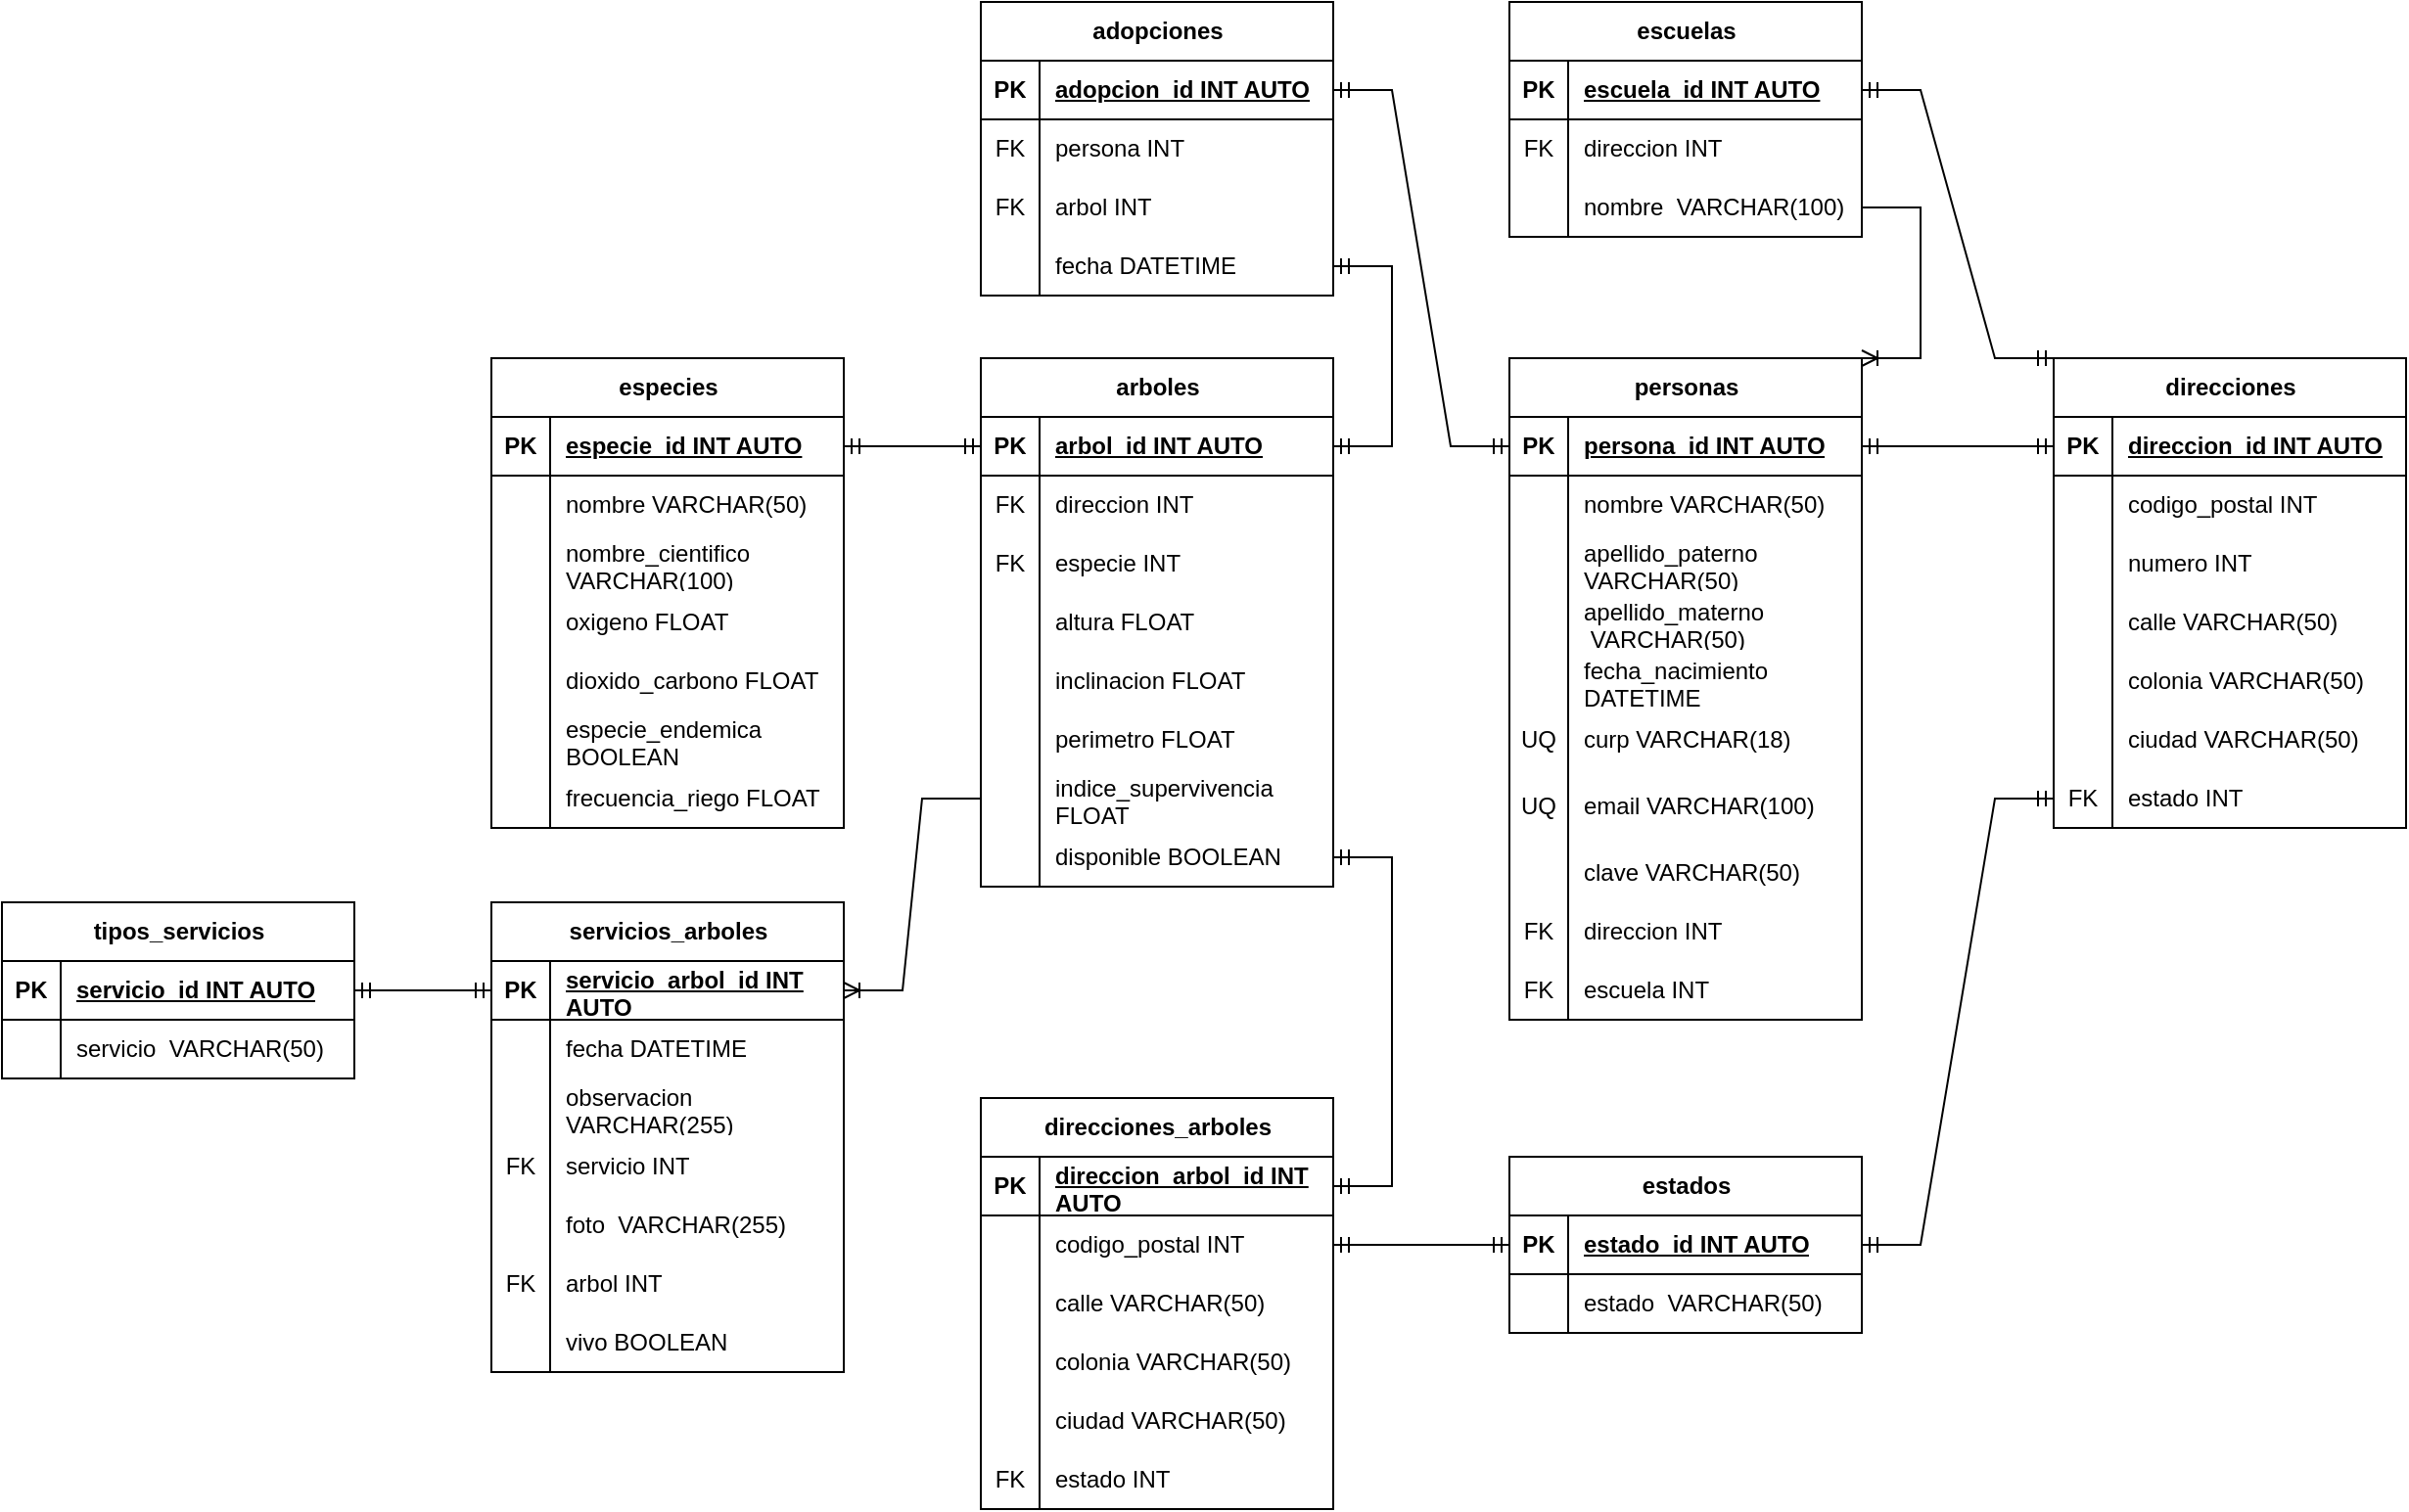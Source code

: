 <mxfile version="21.7.4" type="device">
  <diagram name="Página-1" id="ndvVZFWREmwPfNs9iT7z">
    <mxGraphModel dx="3003" dy="1823" grid="1" gridSize="10" guides="1" tooltips="1" connect="1" arrows="1" fold="1" page="1" pageScale="1" pageWidth="827" pageHeight="1169" math="0" shadow="0">
      <root>
        <mxCell id="0" />
        <mxCell id="1" parent="0" />
        <mxCell id="6n8AZ31pGnUqNYsMV2en-1" value="estados" style="shape=table;startSize=30;container=1;collapsible=1;childLayout=tableLayout;fixedRows=1;rowLines=0;fontStyle=1;align=center;resizeLast=1;html=1;" parent="1" vertex="1">
          <mxGeometry x="-660" y="380" width="180" height="90" as="geometry" />
        </mxCell>
        <mxCell id="6n8AZ31pGnUqNYsMV2en-2" value="" style="shape=tableRow;horizontal=0;startSize=0;swimlaneHead=0;swimlaneBody=0;fillColor=none;collapsible=0;dropTarget=0;points=[[0,0.5],[1,0.5]];portConstraint=eastwest;top=0;left=0;right=0;bottom=1;" parent="6n8AZ31pGnUqNYsMV2en-1" vertex="1">
          <mxGeometry y="30" width="180" height="30" as="geometry" />
        </mxCell>
        <mxCell id="6n8AZ31pGnUqNYsMV2en-3" value="PK" style="shape=partialRectangle;connectable=0;fillColor=none;top=0;left=0;bottom=0;right=0;fontStyle=1;overflow=hidden;whiteSpace=wrap;html=1;" parent="6n8AZ31pGnUqNYsMV2en-2" vertex="1">
          <mxGeometry width="30" height="30" as="geometry">
            <mxRectangle width="30" height="30" as="alternateBounds" />
          </mxGeometry>
        </mxCell>
        <mxCell id="6n8AZ31pGnUqNYsMV2en-4" value="estado_id INT AUTO" style="shape=partialRectangle;connectable=0;fillColor=none;top=0;left=0;bottom=0;right=0;align=left;spacingLeft=6;fontStyle=5;overflow=hidden;whiteSpace=wrap;html=1;" parent="6n8AZ31pGnUqNYsMV2en-2" vertex="1">
          <mxGeometry x="30" width="150" height="30" as="geometry">
            <mxRectangle width="150" height="30" as="alternateBounds" />
          </mxGeometry>
        </mxCell>
        <mxCell id="6n8AZ31pGnUqNYsMV2en-5" value="" style="shape=tableRow;horizontal=0;startSize=0;swimlaneHead=0;swimlaneBody=0;fillColor=none;collapsible=0;dropTarget=0;points=[[0,0.5],[1,0.5]];portConstraint=eastwest;top=0;left=0;right=0;bottom=0;" parent="6n8AZ31pGnUqNYsMV2en-1" vertex="1">
          <mxGeometry y="60" width="180" height="30" as="geometry" />
        </mxCell>
        <mxCell id="6n8AZ31pGnUqNYsMV2en-6" value="" style="shape=partialRectangle;connectable=0;fillColor=none;top=0;left=0;bottom=0;right=0;editable=1;overflow=hidden;whiteSpace=wrap;html=1;" parent="6n8AZ31pGnUqNYsMV2en-5" vertex="1">
          <mxGeometry width="30" height="30" as="geometry">
            <mxRectangle width="30" height="30" as="alternateBounds" />
          </mxGeometry>
        </mxCell>
        <mxCell id="6n8AZ31pGnUqNYsMV2en-7" value="estado&amp;nbsp;&amp;nbsp;VARCHAR(50)" style="shape=partialRectangle;connectable=0;fillColor=none;top=0;left=0;bottom=0;right=0;align=left;spacingLeft=6;overflow=hidden;whiteSpace=wrap;html=1;" parent="6n8AZ31pGnUqNYsMV2en-5" vertex="1">
          <mxGeometry x="30" width="150" height="30" as="geometry">
            <mxRectangle width="150" height="30" as="alternateBounds" />
          </mxGeometry>
        </mxCell>
        <mxCell id="6n8AZ31pGnUqNYsMV2en-14" value="tipos_servicios" style="shape=table;startSize=30;container=1;collapsible=1;childLayout=tableLayout;fixedRows=1;rowLines=0;fontStyle=1;align=center;resizeLast=1;html=1;" parent="1" vertex="1">
          <mxGeometry x="-1430" y="250" width="180" height="90" as="geometry" />
        </mxCell>
        <mxCell id="6n8AZ31pGnUqNYsMV2en-15" value="" style="shape=tableRow;horizontal=0;startSize=0;swimlaneHead=0;swimlaneBody=0;fillColor=none;collapsible=0;dropTarget=0;points=[[0,0.5],[1,0.5]];portConstraint=eastwest;top=0;left=0;right=0;bottom=1;" parent="6n8AZ31pGnUqNYsMV2en-14" vertex="1">
          <mxGeometry y="30" width="180" height="30" as="geometry" />
        </mxCell>
        <mxCell id="6n8AZ31pGnUqNYsMV2en-16" value="PK" style="shape=partialRectangle;connectable=0;fillColor=none;top=0;left=0;bottom=0;right=0;fontStyle=1;overflow=hidden;whiteSpace=wrap;html=1;" parent="6n8AZ31pGnUqNYsMV2en-15" vertex="1">
          <mxGeometry width="30" height="30" as="geometry">
            <mxRectangle width="30" height="30" as="alternateBounds" />
          </mxGeometry>
        </mxCell>
        <mxCell id="6n8AZ31pGnUqNYsMV2en-17" value="servicio_id INT AUTO" style="shape=partialRectangle;connectable=0;fillColor=none;top=0;left=0;bottom=0;right=0;align=left;spacingLeft=6;fontStyle=5;overflow=hidden;whiteSpace=wrap;html=1;" parent="6n8AZ31pGnUqNYsMV2en-15" vertex="1">
          <mxGeometry x="30" width="150" height="30" as="geometry">
            <mxRectangle width="150" height="30" as="alternateBounds" />
          </mxGeometry>
        </mxCell>
        <mxCell id="6n8AZ31pGnUqNYsMV2en-18" value="" style="shape=tableRow;horizontal=0;startSize=0;swimlaneHead=0;swimlaneBody=0;fillColor=none;collapsible=0;dropTarget=0;points=[[0,0.5],[1,0.5]];portConstraint=eastwest;top=0;left=0;right=0;bottom=0;" parent="6n8AZ31pGnUqNYsMV2en-14" vertex="1">
          <mxGeometry y="60" width="180" height="30" as="geometry" />
        </mxCell>
        <mxCell id="6n8AZ31pGnUqNYsMV2en-19" value="" style="shape=partialRectangle;connectable=0;fillColor=none;top=0;left=0;bottom=0;right=0;editable=1;overflow=hidden;whiteSpace=wrap;html=1;" parent="6n8AZ31pGnUqNYsMV2en-18" vertex="1">
          <mxGeometry width="30" height="30" as="geometry">
            <mxRectangle width="30" height="30" as="alternateBounds" />
          </mxGeometry>
        </mxCell>
        <mxCell id="6n8AZ31pGnUqNYsMV2en-20" value="servicio&amp;nbsp;&amp;nbsp;VARCHAR(50)" style="shape=partialRectangle;connectable=0;fillColor=none;top=0;left=0;bottom=0;right=0;align=left;spacingLeft=6;overflow=hidden;whiteSpace=wrap;html=1;" parent="6n8AZ31pGnUqNYsMV2en-18" vertex="1">
          <mxGeometry x="30" width="150" height="30" as="geometry">
            <mxRectangle width="150" height="30" as="alternateBounds" />
          </mxGeometry>
        </mxCell>
        <mxCell id="6n8AZ31pGnUqNYsMV2en-40" value="direcciones_arboles" style="shape=table;startSize=30;container=1;collapsible=1;childLayout=tableLayout;fixedRows=1;rowLines=0;fontStyle=1;align=center;resizeLast=1;html=1;" parent="1" vertex="1">
          <mxGeometry x="-930" y="350" width="180" height="210" as="geometry" />
        </mxCell>
        <mxCell id="6n8AZ31pGnUqNYsMV2en-41" value="" style="shape=tableRow;horizontal=0;startSize=0;swimlaneHead=0;swimlaneBody=0;fillColor=none;collapsible=0;dropTarget=0;points=[[0,0.5],[1,0.5]];portConstraint=eastwest;top=0;left=0;right=0;bottom=1;" parent="6n8AZ31pGnUqNYsMV2en-40" vertex="1">
          <mxGeometry y="30" width="180" height="30" as="geometry" />
        </mxCell>
        <mxCell id="6n8AZ31pGnUqNYsMV2en-42" value="PK" style="shape=partialRectangle;connectable=0;fillColor=none;top=0;left=0;bottom=0;right=0;fontStyle=1;overflow=hidden;whiteSpace=wrap;html=1;" parent="6n8AZ31pGnUqNYsMV2en-41" vertex="1">
          <mxGeometry width="30" height="30" as="geometry">
            <mxRectangle width="30" height="30" as="alternateBounds" />
          </mxGeometry>
        </mxCell>
        <mxCell id="6n8AZ31pGnUqNYsMV2en-43" value="direccion_arbol_id INT AUTO" style="shape=partialRectangle;connectable=0;fillColor=none;top=0;left=0;bottom=0;right=0;align=left;spacingLeft=6;fontStyle=5;overflow=hidden;whiteSpace=wrap;html=1;" parent="6n8AZ31pGnUqNYsMV2en-41" vertex="1">
          <mxGeometry x="30" width="150" height="30" as="geometry">
            <mxRectangle width="150" height="30" as="alternateBounds" />
          </mxGeometry>
        </mxCell>
        <mxCell id="6n8AZ31pGnUqNYsMV2en-44" value="" style="shape=tableRow;horizontal=0;startSize=0;swimlaneHead=0;swimlaneBody=0;fillColor=none;collapsible=0;dropTarget=0;points=[[0,0.5],[1,0.5]];portConstraint=eastwest;top=0;left=0;right=0;bottom=0;" parent="6n8AZ31pGnUqNYsMV2en-40" vertex="1">
          <mxGeometry y="60" width="180" height="30" as="geometry" />
        </mxCell>
        <mxCell id="6n8AZ31pGnUqNYsMV2en-45" value="" style="shape=partialRectangle;connectable=0;fillColor=none;top=0;left=0;bottom=0;right=0;editable=1;overflow=hidden;whiteSpace=wrap;html=1;" parent="6n8AZ31pGnUqNYsMV2en-44" vertex="1">
          <mxGeometry width="30" height="30" as="geometry">
            <mxRectangle width="30" height="30" as="alternateBounds" />
          </mxGeometry>
        </mxCell>
        <mxCell id="6n8AZ31pGnUqNYsMV2en-46" value="codigo_postal INT" style="shape=partialRectangle;connectable=0;fillColor=none;top=0;left=0;bottom=0;right=0;align=left;spacingLeft=6;overflow=hidden;whiteSpace=wrap;html=1;" parent="6n8AZ31pGnUqNYsMV2en-44" vertex="1">
          <mxGeometry x="30" width="150" height="30" as="geometry">
            <mxRectangle width="150" height="30" as="alternateBounds" />
          </mxGeometry>
        </mxCell>
        <mxCell id="6n8AZ31pGnUqNYsMV2en-47" value="" style="shape=tableRow;horizontal=0;startSize=0;swimlaneHead=0;swimlaneBody=0;fillColor=none;collapsible=0;dropTarget=0;points=[[0,0.5],[1,0.5]];portConstraint=eastwest;top=0;left=0;right=0;bottom=0;" parent="6n8AZ31pGnUqNYsMV2en-40" vertex="1">
          <mxGeometry y="90" width="180" height="30" as="geometry" />
        </mxCell>
        <mxCell id="6n8AZ31pGnUqNYsMV2en-48" value="" style="shape=partialRectangle;connectable=0;fillColor=none;top=0;left=0;bottom=0;right=0;editable=1;overflow=hidden;whiteSpace=wrap;html=1;" parent="6n8AZ31pGnUqNYsMV2en-47" vertex="1">
          <mxGeometry width="30" height="30" as="geometry">
            <mxRectangle width="30" height="30" as="alternateBounds" />
          </mxGeometry>
        </mxCell>
        <mxCell id="6n8AZ31pGnUqNYsMV2en-49" value="calle VARCHAR(50)" style="shape=partialRectangle;connectable=0;fillColor=none;top=0;left=0;bottom=0;right=0;align=left;spacingLeft=6;overflow=hidden;whiteSpace=wrap;html=1;" parent="6n8AZ31pGnUqNYsMV2en-47" vertex="1">
          <mxGeometry x="30" width="150" height="30" as="geometry">
            <mxRectangle width="150" height="30" as="alternateBounds" />
          </mxGeometry>
        </mxCell>
        <mxCell id="6n8AZ31pGnUqNYsMV2en-50" value="" style="shape=tableRow;horizontal=0;startSize=0;swimlaneHead=0;swimlaneBody=0;fillColor=none;collapsible=0;dropTarget=0;points=[[0,0.5],[1,0.5]];portConstraint=eastwest;top=0;left=0;right=0;bottom=0;" parent="6n8AZ31pGnUqNYsMV2en-40" vertex="1">
          <mxGeometry y="120" width="180" height="30" as="geometry" />
        </mxCell>
        <mxCell id="6n8AZ31pGnUqNYsMV2en-51" value="" style="shape=partialRectangle;connectable=0;fillColor=none;top=0;left=0;bottom=0;right=0;editable=1;overflow=hidden;whiteSpace=wrap;html=1;" parent="6n8AZ31pGnUqNYsMV2en-50" vertex="1">
          <mxGeometry width="30" height="30" as="geometry">
            <mxRectangle width="30" height="30" as="alternateBounds" />
          </mxGeometry>
        </mxCell>
        <mxCell id="6n8AZ31pGnUqNYsMV2en-52" value="colonia VARCHAR(50)" style="shape=partialRectangle;connectable=0;fillColor=none;top=0;left=0;bottom=0;right=0;align=left;spacingLeft=6;overflow=hidden;whiteSpace=wrap;html=1;" parent="6n8AZ31pGnUqNYsMV2en-50" vertex="1">
          <mxGeometry x="30" width="150" height="30" as="geometry">
            <mxRectangle width="150" height="30" as="alternateBounds" />
          </mxGeometry>
        </mxCell>
        <mxCell id="6n8AZ31pGnUqNYsMV2en-223" value="" style="shape=tableRow;horizontal=0;startSize=0;swimlaneHead=0;swimlaneBody=0;fillColor=none;collapsible=0;dropTarget=0;points=[[0,0.5],[1,0.5]];portConstraint=eastwest;top=0;left=0;right=0;bottom=0;" parent="6n8AZ31pGnUqNYsMV2en-40" vertex="1">
          <mxGeometry y="150" width="180" height="30" as="geometry" />
        </mxCell>
        <mxCell id="6n8AZ31pGnUqNYsMV2en-224" value="" style="shape=partialRectangle;connectable=0;fillColor=none;top=0;left=0;bottom=0;right=0;editable=1;overflow=hidden;whiteSpace=wrap;html=1;" parent="6n8AZ31pGnUqNYsMV2en-223" vertex="1">
          <mxGeometry width="30" height="30" as="geometry">
            <mxRectangle width="30" height="30" as="alternateBounds" />
          </mxGeometry>
        </mxCell>
        <mxCell id="6n8AZ31pGnUqNYsMV2en-225" value="ciudad VARCHAR(50)" style="shape=partialRectangle;connectable=0;fillColor=none;top=0;left=0;bottom=0;right=0;align=left;spacingLeft=6;overflow=hidden;whiteSpace=wrap;html=1;" parent="6n8AZ31pGnUqNYsMV2en-223" vertex="1">
          <mxGeometry x="30" width="150" height="30" as="geometry">
            <mxRectangle width="150" height="30" as="alternateBounds" />
          </mxGeometry>
        </mxCell>
        <mxCell id="6n8AZ31pGnUqNYsMV2en-227" value="" style="shape=tableRow;horizontal=0;startSize=0;swimlaneHead=0;swimlaneBody=0;fillColor=none;collapsible=0;dropTarget=0;points=[[0,0.5],[1,0.5]];portConstraint=eastwest;top=0;left=0;right=0;bottom=0;" parent="6n8AZ31pGnUqNYsMV2en-40" vertex="1">
          <mxGeometry y="180" width="180" height="30" as="geometry" />
        </mxCell>
        <mxCell id="6n8AZ31pGnUqNYsMV2en-228" value="FK" style="shape=partialRectangle;connectable=0;fillColor=none;top=0;left=0;bottom=0;right=0;editable=1;overflow=hidden;whiteSpace=wrap;html=1;" parent="6n8AZ31pGnUqNYsMV2en-227" vertex="1">
          <mxGeometry width="30" height="30" as="geometry">
            <mxRectangle width="30" height="30" as="alternateBounds" />
          </mxGeometry>
        </mxCell>
        <mxCell id="6n8AZ31pGnUqNYsMV2en-229" value="estado INT" style="shape=partialRectangle;connectable=0;fillColor=none;top=0;left=0;bottom=0;right=0;align=left;spacingLeft=6;overflow=hidden;whiteSpace=wrap;html=1;" parent="6n8AZ31pGnUqNYsMV2en-227" vertex="1">
          <mxGeometry x="30" width="150" height="30" as="geometry">
            <mxRectangle width="150" height="30" as="alternateBounds" />
          </mxGeometry>
        </mxCell>
        <mxCell id="6n8AZ31pGnUqNYsMV2en-53" value="personas" style="shape=table;startSize=30;container=1;collapsible=1;childLayout=tableLayout;fixedRows=1;rowLines=0;fontStyle=1;align=center;resizeLast=1;html=1;" parent="1" vertex="1">
          <mxGeometry x="-660" y="-28" width="180" height="338" as="geometry" />
        </mxCell>
        <mxCell id="6n8AZ31pGnUqNYsMV2en-54" value="" style="shape=tableRow;horizontal=0;startSize=0;swimlaneHead=0;swimlaneBody=0;fillColor=none;collapsible=0;dropTarget=0;points=[[0,0.5],[1,0.5]];portConstraint=eastwest;top=0;left=0;right=0;bottom=1;" parent="6n8AZ31pGnUqNYsMV2en-53" vertex="1">
          <mxGeometry y="30" width="180" height="30" as="geometry" />
        </mxCell>
        <mxCell id="6n8AZ31pGnUqNYsMV2en-55" value="PK" style="shape=partialRectangle;connectable=0;fillColor=none;top=0;left=0;bottom=0;right=0;fontStyle=1;overflow=hidden;whiteSpace=wrap;html=1;" parent="6n8AZ31pGnUqNYsMV2en-54" vertex="1">
          <mxGeometry width="30" height="30" as="geometry">
            <mxRectangle width="30" height="30" as="alternateBounds" />
          </mxGeometry>
        </mxCell>
        <mxCell id="6n8AZ31pGnUqNYsMV2en-56" value="persona_id INT AUTO" style="shape=partialRectangle;connectable=0;fillColor=none;top=0;left=0;bottom=0;right=0;align=left;spacingLeft=6;fontStyle=5;overflow=hidden;whiteSpace=wrap;html=1;" parent="6n8AZ31pGnUqNYsMV2en-54" vertex="1">
          <mxGeometry x="30" width="150" height="30" as="geometry">
            <mxRectangle width="150" height="30" as="alternateBounds" />
          </mxGeometry>
        </mxCell>
        <mxCell id="6n8AZ31pGnUqNYsMV2en-57" value="" style="shape=tableRow;horizontal=0;startSize=0;swimlaneHead=0;swimlaneBody=0;fillColor=none;collapsible=0;dropTarget=0;points=[[0,0.5],[1,0.5]];portConstraint=eastwest;top=0;left=0;right=0;bottom=0;" parent="6n8AZ31pGnUqNYsMV2en-53" vertex="1">
          <mxGeometry y="60" width="180" height="30" as="geometry" />
        </mxCell>
        <mxCell id="6n8AZ31pGnUqNYsMV2en-58" value="" style="shape=partialRectangle;connectable=0;fillColor=none;top=0;left=0;bottom=0;right=0;editable=1;overflow=hidden;whiteSpace=wrap;html=1;" parent="6n8AZ31pGnUqNYsMV2en-57" vertex="1">
          <mxGeometry width="30" height="30" as="geometry">
            <mxRectangle width="30" height="30" as="alternateBounds" />
          </mxGeometry>
        </mxCell>
        <mxCell id="6n8AZ31pGnUqNYsMV2en-59" value="nombre VARCHAR(50)" style="shape=partialRectangle;connectable=0;fillColor=none;top=0;left=0;bottom=0;right=0;align=left;spacingLeft=6;overflow=hidden;whiteSpace=wrap;html=1;" parent="6n8AZ31pGnUqNYsMV2en-57" vertex="1">
          <mxGeometry x="30" width="150" height="30" as="geometry">
            <mxRectangle width="150" height="30" as="alternateBounds" />
          </mxGeometry>
        </mxCell>
        <mxCell id="6n8AZ31pGnUqNYsMV2en-60" value="" style="shape=tableRow;horizontal=0;startSize=0;swimlaneHead=0;swimlaneBody=0;fillColor=none;collapsible=0;dropTarget=0;points=[[0,0.5],[1,0.5]];portConstraint=eastwest;top=0;left=0;right=0;bottom=0;" parent="6n8AZ31pGnUqNYsMV2en-53" vertex="1">
          <mxGeometry y="90" width="180" height="30" as="geometry" />
        </mxCell>
        <mxCell id="6n8AZ31pGnUqNYsMV2en-61" value="" style="shape=partialRectangle;connectable=0;fillColor=none;top=0;left=0;bottom=0;right=0;editable=1;overflow=hidden;whiteSpace=wrap;html=1;" parent="6n8AZ31pGnUqNYsMV2en-60" vertex="1">
          <mxGeometry width="30" height="30" as="geometry">
            <mxRectangle width="30" height="30" as="alternateBounds" />
          </mxGeometry>
        </mxCell>
        <mxCell id="6n8AZ31pGnUqNYsMV2en-62" value="apellido_paterno VARCHAR(50)" style="shape=partialRectangle;connectable=0;fillColor=none;top=0;left=0;bottom=0;right=0;align=left;spacingLeft=6;overflow=hidden;whiteSpace=wrap;html=1;" parent="6n8AZ31pGnUqNYsMV2en-60" vertex="1">
          <mxGeometry x="30" width="150" height="30" as="geometry">
            <mxRectangle width="150" height="30" as="alternateBounds" />
          </mxGeometry>
        </mxCell>
        <mxCell id="6n8AZ31pGnUqNYsMV2en-63" value="" style="shape=tableRow;horizontal=0;startSize=0;swimlaneHead=0;swimlaneBody=0;fillColor=none;collapsible=0;dropTarget=0;points=[[0,0.5],[1,0.5]];portConstraint=eastwest;top=0;left=0;right=0;bottom=0;" parent="6n8AZ31pGnUqNYsMV2en-53" vertex="1">
          <mxGeometry y="120" width="180" height="30" as="geometry" />
        </mxCell>
        <mxCell id="6n8AZ31pGnUqNYsMV2en-64" value="" style="shape=partialRectangle;connectable=0;fillColor=none;top=0;left=0;bottom=0;right=0;editable=1;overflow=hidden;whiteSpace=wrap;html=1;" parent="6n8AZ31pGnUqNYsMV2en-63" vertex="1">
          <mxGeometry width="30" height="30" as="geometry">
            <mxRectangle width="30" height="30" as="alternateBounds" />
          </mxGeometry>
        </mxCell>
        <mxCell id="6n8AZ31pGnUqNYsMV2en-65" value="apellido_materno&lt;br&gt;&amp;nbsp;VARCHAR(50)" style="shape=partialRectangle;connectable=0;fillColor=none;top=0;left=0;bottom=0;right=0;align=left;spacingLeft=6;overflow=hidden;whiteSpace=wrap;html=1;" parent="6n8AZ31pGnUqNYsMV2en-63" vertex="1">
          <mxGeometry x="30" width="150" height="30" as="geometry">
            <mxRectangle width="150" height="30" as="alternateBounds" />
          </mxGeometry>
        </mxCell>
        <mxCell id="6n8AZ31pGnUqNYsMV2en-161" value="" style="shape=tableRow;horizontal=0;startSize=0;swimlaneHead=0;swimlaneBody=0;fillColor=none;collapsible=0;dropTarget=0;points=[[0,0.5],[1,0.5]];portConstraint=eastwest;top=0;left=0;right=0;bottom=0;" parent="6n8AZ31pGnUqNYsMV2en-53" vertex="1">
          <mxGeometry y="150" width="180" height="30" as="geometry" />
        </mxCell>
        <mxCell id="6n8AZ31pGnUqNYsMV2en-162" value="" style="shape=partialRectangle;connectable=0;fillColor=none;top=0;left=0;bottom=0;right=0;editable=1;overflow=hidden;whiteSpace=wrap;html=1;" parent="6n8AZ31pGnUqNYsMV2en-161" vertex="1">
          <mxGeometry width="30" height="30" as="geometry">
            <mxRectangle width="30" height="30" as="alternateBounds" />
          </mxGeometry>
        </mxCell>
        <mxCell id="6n8AZ31pGnUqNYsMV2en-163" value="fecha_nacimiento DATETIME" style="shape=partialRectangle;connectable=0;fillColor=none;top=0;left=0;bottom=0;right=0;align=left;spacingLeft=6;overflow=hidden;whiteSpace=wrap;html=1;" parent="6n8AZ31pGnUqNYsMV2en-161" vertex="1">
          <mxGeometry x="30" width="150" height="30" as="geometry">
            <mxRectangle width="150" height="30" as="alternateBounds" />
          </mxGeometry>
        </mxCell>
        <mxCell id="6n8AZ31pGnUqNYsMV2en-167" value="" style="shape=tableRow;horizontal=0;startSize=0;swimlaneHead=0;swimlaneBody=0;fillColor=none;collapsible=0;dropTarget=0;points=[[0,0.5],[1,0.5]];portConstraint=eastwest;top=0;left=0;right=0;bottom=0;" parent="6n8AZ31pGnUqNYsMV2en-53" vertex="1">
          <mxGeometry y="180" width="180" height="30" as="geometry" />
        </mxCell>
        <mxCell id="6n8AZ31pGnUqNYsMV2en-168" value="UQ" style="shape=partialRectangle;connectable=0;fillColor=none;top=0;left=0;bottom=0;right=0;editable=1;overflow=hidden;whiteSpace=wrap;html=1;" parent="6n8AZ31pGnUqNYsMV2en-167" vertex="1">
          <mxGeometry width="30" height="30" as="geometry">
            <mxRectangle width="30" height="30" as="alternateBounds" />
          </mxGeometry>
        </mxCell>
        <mxCell id="6n8AZ31pGnUqNYsMV2en-169" value="curp VARCHAR(18)" style="shape=partialRectangle;connectable=0;fillColor=none;top=0;left=0;bottom=0;right=0;align=left;spacingLeft=6;overflow=hidden;whiteSpace=wrap;html=1;" parent="6n8AZ31pGnUqNYsMV2en-167" vertex="1">
          <mxGeometry x="30" width="150" height="30" as="geometry">
            <mxRectangle width="150" height="30" as="alternateBounds" />
          </mxGeometry>
        </mxCell>
        <mxCell id="6n8AZ31pGnUqNYsMV2en-170" value="" style="shape=tableRow;horizontal=0;startSize=0;swimlaneHead=0;swimlaneBody=0;fillColor=none;collapsible=0;dropTarget=0;points=[[0,0.5],[1,0.5]];portConstraint=eastwest;top=0;left=0;right=0;bottom=0;" parent="6n8AZ31pGnUqNYsMV2en-53" vertex="1">
          <mxGeometry y="210" width="180" height="38" as="geometry" />
        </mxCell>
        <mxCell id="6n8AZ31pGnUqNYsMV2en-171" value="UQ" style="shape=partialRectangle;connectable=0;fillColor=none;top=0;left=0;bottom=0;right=0;editable=1;overflow=hidden;whiteSpace=wrap;html=1;" parent="6n8AZ31pGnUqNYsMV2en-170" vertex="1">
          <mxGeometry width="30" height="38" as="geometry">
            <mxRectangle width="30" height="38" as="alternateBounds" />
          </mxGeometry>
        </mxCell>
        <mxCell id="6n8AZ31pGnUqNYsMV2en-172" value="email VARCHAR(100)" style="shape=partialRectangle;connectable=0;fillColor=none;top=0;left=0;bottom=0;right=0;align=left;spacingLeft=6;overflow=hidden;whiteSpace=wrap;html=1;" parent="6n8AZ31pGnUqNYsMV2en-170" vertex="1">
          <mxGeometry x="30" width="150" height="38" as="geometry">
            <mxRectangle width="150" height="38" as="alternateBounds" />
          </mxGeometry>
        </mxCell>
        <mxCell id="6n8AZ31pGnUqNYsMV2en-173" value="" style="shape=tableRow;horizontal=0;startSize=0;swimlaneHead=0;swimlaneBody=0;fillColor=none;collapsible=0;dropTarget=0;points=[[0,0.5],[1,0.5]];portConstraint=eastwest;top=0;left=0;right=0;bottom=0;" parent="6n8AZ31pGnUqNYsMV2en-53" vertex="1">
          <mxGeometry y="248" width="180" height="30" as="geometry" />
        </mxCell>
        <mxCell id="6n8AZ31pGnUqNYsMV2en-174" value="" style="shape=partialRectangle;connectable=0;fillColor=none;top=0;left=0;bottom=0;right=0;editable=1;overflow=hidden;whiteSpace=wrap;html=1;" parent="6n8AZ31pGnUqNYsMV2en-173" vertex="1">
          <mxGeometry width="30" height="30" as="geometry">
            <mxRectangle width="30" height="30" as="alternateBounds" />
          </mxGeometry>
        </mxCell>
        <mxCell id="6n8AZ31pGnUqNYsMV2en-175" value="clave VARCHAR(50)&amp;nbsp;" style="shape=partialRectangle;connectable=0;fillColor=none;top=0;left=0;bottom=0;right=0;align=left;spacingLeft=6;overflow=hidden;whiteSpace=wrap;html=1;" parent="6n8AZ31pGnUqNYsMV2en-173" vertex="1">
          <mxGeometry x="30" width="150" height="30" as="geometry">
            <mxRectangle width="150" height="30" as="alternateBounds" />
          </mxGeometry>
        </mxCell>
        <mxCell id="6n8AZ31pGnUqNYsMV2en-176" value="" style="shape=tableRow;horizontal=0;startSize=0;swimlaneHead=0;swimlaneBody=0;fillColor=none;collapsible=0;dropTarget=0;points=[[0,0.5],[1,0.5]];portConstraint=eastwest;top=0;left=0;right=0;bottom=0;" parent="6n8AZ31pGnUqNYsMV2en-53" vertex="1">
          <mxGeometry y="278" width="180" height="30" as="geometry" />
        </mxCell>
        <mxCell id="6n8AZ31pGnUqNYsMV2en-177" value="FK" style="shape=partialRectangle;connectable=0;fillColor=none;top=0;left=0;bottom=0;right=0;editable=1;overflow=hidden;whiteSpace=wrap;html=1;" parent="6n8AZ31pGnUqNYsMV2en-176" vertex="1">
          <mxGeometry width="30" height="30" as="geometry">
            <mxRectangle width="30" height="30" as="alternateBounds" />
          </mxGeometry>
        </mxCell>
        <mxCell id="6n8AZ31pGnUqNYsMV2en-178" value="direccion INT&amp;nbsp;" style="shape=partialRectangle;connectable=0;fillColor=none;top=0;left=0;bottom=0;right=0;align=left;spacingLeft=6;overflow=hidden;whiteSpace=wrap;html=1;" parent="6n8AZ31pGnUqNYsMV2en-176" vertex="1">
          <mxGeometry x="30" width="150" height="30" as="geometry">
            <mxRectangle width="150" height="30" as="alternateBounds" />
          </mxGeometry>
        </mxCell>
        <mxCell id="6n8AZ31pGnUqNYsMV2en-179" value="" style="shape=tableRow;horizontal=0;startSize=0;swimlaneHead=0;swimlaneBody=0;fillColor=none;collapsible=0;dropTarget=0;points=[[0,0.5],[1,0.5]];portConstraint=eastwest;top=0;left=0;right=0;bottom=0;" parent="6n8AZ31pGnUqNYsMV2en-53" vertex="1">
          <mxGeometry y="308" width="180" height="30" as="geometry" />
        </mxCell>
        <mxCell id="6n8AZ31pGnUqNYsMV2en-180" value="FK" style="shape=partialRectangle;connectable=0;fillColor=none;top=0;left=0;bottom=0;right=0;editable=1;overflow=hidden;whiteSpace=wrap;html=1;" parent="6n8AZ31pGnUqNYsMV2en-179" vertex="1">
          <mxGeometry width="30" height="30" as="geometry">
            <mxRectangle width="30" height="30" as="alternateBounds" />
          </mxGeometry>
        </mxCell>
        <mxCell id="6n8AZ31pGnUqNYsMV2en-181" value="escuela INT" style="shape=partialRectangle;connectable=0;fillColor=none;top=0;left=0;bottom=0;right=0;align=left;spacingLeft=6;overflow=hidden;whiteSpace=wrap;html=1;" parent="6n8AZ31pGnUqNYsMV2en-179" vertex="1">
          <mxGeometry x="30" width="150" height="30" as="geometry">
            <mxRectangle width="150" height="30" as="alternateBounds" />
          </mxGeometry>
        </mxCell>
        <mxCell id="6n8AZ31pGnUqNYsMV2en-66" value="adopciones" style="shape=table;startSize=30;container=1;collapsible=1;childLayout=tableLayout;fixedRows=1;rowLines=0;fontStyle=1;align=center;resizeLast=1;html=1;" parent="1" vertex="1">
          <mxGeometry x="-930" y="-210" width="180" height="150" as="geometry" />
        </mxCell>
        <mxCell id="6n8AZ31pGnUqNYsMV2en-67" value="" style="shape=tableRow;horizontal=0;startSize=0;swimlaneHead=0;swimlaneBody=0;fillColor=none;collapsible=0;dropTarget=0;points=[[0,0.5],[1,0.5]];portConstraint=eastwest;top=0;left=0;right=0;bottom=1;" parent="6n8AZ31pGnUqNYsMV2en-66" vertex="1">
          <mxGeometry y="30" width="180" height="30" as="geometry" />
        </mxCell>
        <mxCell id="6n8AZ31pGnUqNYsMV2en-68" value="PK" style="shape=partialRectangle;connectable=0;fillColor=none;top=0;left=0;bottom=0;right=0;fontStyle=1;overflow=hidden;whiteSpace=wrap;html=1;" parent="6n8AZ31pGnUqNYsMV2en-67" vertex="1">
          <mxGeometry width="30" height="30" as="geometry">
            <mxRectangle width="30" height="30" as="alternateBounds" />
          </mxGeometry>
        </mxCell>
        <mxCell id="6n8AZ31pGnUqNYsMV2en-69" value="adopcion_id INT AUTO" style="shape=partialRectangle;connectable=0;fillColor=none;top=0;left=0;bottom=0;right=0;align=left;spacingLeft=6;fontStyle=5;overflow=hidden;whiteSpace=wrap;html=1;" parent="6n8AZ31pGnUqNYsMV2en-67" vertex="1">
          <mxGeometry x="30" width="150" height="30" as="geometry">
            <mxRectangle width="150" height="30" as="alternateBounds" />
          </mxGeometry>
        </mxCell>
        <mxCell id="6n8AZ31pGnUqNYsMV2en-70" value="" style="shape=tableRow;horizontal=0;startSize=0;swimlaneHead=0;swimlaneBody=0;fillColor=none;collapsible=0;dropTarget=0;points=[[0,0.5],[1,0.5]];portConstraint=eastwest;top=0;left=0;right=0;bottom=0;" parent="6n8AZ31pGnUqNYsMV2en-66" vertex="1">
          <mxGeometry y="60" width="180" height="30" as="geometry" />
        </mxCell>
        <mxCell id="6n8AZ31pGnUqNYsMV2en-71" value="FK" style="shape=partialRectangle;connectable=0;fillColor=none;top=0;left=0;bottom=0;right=0;editable=1;overflow=hidden;whiteSpace=wrap;html=1;" parent="6n8AZ31pGnUqNYsMV2en-70" vertex="1">
          <mxGeometry width="30" height="30" as="geometry">
            <mxRectangle width="30" height="30" as="alternateBounds" />
          </mxGeometry>
        </mxCell>
        <mxCell id="6n8AZ31pGnUqNYsMV2en-72" value="persona INT" style="shape=partialRectangle;connectable=0;fillColor=none;top=0;left=0;bottom=0;right=0;align=left;spacingLeft=6;overflow=hidden;whiteSpace=wrap;html=1;" parent="6n8AZ31pGnUqNYsMV2en-70" vertex="1">
          <mxGeometry x="30" width="150" height="30" as="geometry">
            <mxRectangle width="150" height="30" as="alternateBounds" />
          </mxGeometry>
        </mxCell>
        <mxCell id="6n8AZ31pGnUqNYsMV2en-73" value="" style="shape=tableRow;horizontal=0;startSize=0;swimlaneHead=0;swimlaneBody=0;fillColor=none;collapsible=0;dropTarget=0;points=[[0,0.5],[1,0.5]];portConstraint=eastwest;top=0;left=0;right=0;bottom=0;" parent="6n8AZ31pGnUqNYsMV2en-66" vertex="1">
          <mxGeometry y="90" width="180" height="30" as="geometry" />
        </mxCell>
        <mxCell id="6n8AZ31pGnUqNYsMV2en-74" value="FK" style="shape=partialRectangle;connectable=0;fillColor=none;top=0;left=0;bottom=0;right=0;editable=1;overflow=hidden;whiteSpace=wrap;html=1;" parent="6n8AZ31pGnUqNYsMV2en-73" vertex="1">
          <mxGeometry width="30" height="30" as="geometry">
            <mxRectangle width="30" height="30" as="alternateBounds" />
          </mxGeometry>
        </mxCell>
        <mxCell id="6n8AZ31pGnUqNYsMV2en-75" value="arbol INT" style="shape=partialRectangle;connectable=0;fillColor=none;top=0;left=0;bottom=0;right=0;align=left;spacingLeft=6;overflow=hidden;whiteSpace=wrap;html=1;" parent="6n8AZ31pGnUqNYsMV2en-73" vertex="1">
          <mxGeometry x="30" width="150" height="30" as="geometry">
            <mxRectangle width="150" height="30" as="alternateBounds" />
          </mxGeometry>
        </mxCell>
        <mxCell id="6n8AZ31pGnUqNYsMV2en-76" value="" style="shape=tableRow;horizontal=0;startSize=0;swimlaneHead=0;swimlaneBody=0;fillColor=none;collapsible=0;dropTarget=0;points=[[0,0.5],[1,0.5]];portConstraint=eastwest;top=0;left=0;right=0;bottom=0;" parent="6n8AZ31pGnUqNYsMV2en-66" vertex="1">
          <mxGeometry y="120" width="180" height="30" as="geometry" />
        </mxCell>
        <mxCell id="6n8AZ31pGnUqNYsMV2en-77" value="" style="shape=partialRectangle;connectable=0;fillColor=none;top=0;left=0;bottom=0;right=0;editable=1;overflow=hidden;whiteSpace=wrap;html=1;" parent="6n8AZ31pGnUqNYsMV2en-76" vertex="1">
          <mxGeometry width="30" height="30" as="geometry">
            <mxRectangle width="30" height="30" as="alternateBounds" />
          </mxGeometry>
        </mxCell>
        <mxCell id="6n8AZ31pGnUqNYsMV2en-78" value="fecha DATETIME" style="shape=partialRectangle;connectable=0;fillColor=none;top=0;left=0;bottom=0;right=0;align=left;spacingLeft=6;overflow=hidden;whiteSpace=wrap;html=1;" parent="6n8AZ31pGnUqNYsMV2en-76" vertex="1">
          <mxGeometry x="30" width="150" height="30" as="geometry">
            <mxRectangle width="150" height="30" as="alternateBounds" />
          </mxGeometry>
        </mxCell>
        <mxCell id="6n8AZ31pGnUqNYsMV2en-92" value="especies" style="shape=table;startSize=30;container=1;collapsible=1;childLayout=tableLayout;fixedRows=1;rowLines=0;fontStyle=1;align=center;resizeLast=1;html=1;" parent="1" vertex="1">
          <mxGeometry x="-1180" y="-28" width="180" height="240" as="geometry" />
        </mxCell>
        <mxCell id="6n8AZ31pGnUqNYsMV2en-93" value="" style="shape=tableRow;horizontal=0;startSize=0;swimlaneHead=0;swimlaneBody=0;fillColor=none;collapsible=0;dropTarget=0;points=[[0,0.5],[1,0.5]];portConstraint=eastwest;top=0;left=0;right=0;bottom=1;" parent="6n8AZ31pGnUqNYsMV2en-92" vertex="1">
          <mxGeometry y="30" width="180" height="30" as="geometry" />
        </mxCell>
        <mxCell id="6n8AZ31pGnUqNYsMV2en-94" value="PK" style="shape=partialRectangle;connectable=0;fillColor=none;top=0;left=0;bottom=0;right=0;fontStyle=1;overflow=hidden;whiteSpace=wrap;html=1;" parent="6n8AZ31pGnUqNYsMV2en-93" vertex="1">
          <mxGeometry width="30" height="30" as="geometry">
            <mxRectangle width="30" height="30" as="alternateBounds" />
          </mxGeometry>
        </mxCell>
        <mxCell id="6n8AZ31pGnUqNYsMV2en-95" value="especie_id INT AUTO" style="shape=partialRectangle;connectable=0;fillColor=none;top=0;left=0;bottom=0;right=0;align=left;spacingLeft=6;fontStyle=5;overflow=hidden;whiteSpace=wrap;html=1;" parent="6n8AZ31pGnUqNYsMV2en-93" vertex="1">
          <mxGeometry x="30" width="150" height="30" as="geometry">
            <mxRectangle width="150" height="30" as="alternateBounds" />
          </mxGeometry>
        </mxCell>
        <mxCell id="6n8AZ31pGnUqNYsMV2en-96" value="" style="shape=tableRow;horizontal=0;startSize=0;swimlaneHead=0;swimlaneBody=0;fillColor=none;collapsible=0;dropTarget=0;points=[[0,0.5],[1,0.5]];portConstraint=eastwest;top=0;left=0;right=0;bottom=0;" parent="6n8AZ31pGnUqNYsMV2en-92" vertex="1">
          <mxGeometry y="60" width="180" height="30" as="geometry" />
        </mxCell>
        <mxCell id="6n8AZ31pGnUqNYsMV2en-97" value="" style="shape=partialRectangle;connectable=0;fillColor=none;top=0;left=0;bottom=0;right=0;editable=1;overflow=hidden;whiteSpace=wrap;html=1;" parent="6n8AZ31pGnUqNYsMV2en-96" vertex="1">
          <mxGeometry width="30" height="30" as="geometry">
            <mxRectangle width="30" height="30" as="alternateBounds" />
          </mxGeometry>
        </mxCell>
        <mxCell id="6n8AZ31pGnUqNYsMV2en-98" value="nombre VARCHAR(50)" style="shape=partialRectangle;connectable=0;fillColor=none;top=0;left=0;bottom=0;right=0;align=left;spacingLeft=6;overflow=hidden;whiteSpace=wrap;html=1;" parent="6n8AZ31pGnUqNYsMV2en-96" vertex="1">
          <mxGeometry x="30" width="150" height="30" as="geometry">
            <mxRectangle width="150" height="30" as="alternateBounds" />
          </mxGeometry>
        </mxCell>
        <mxCell id="6n8AZ31pGnUqNYsMV2en-99" value="" style="shape=tableRow;horizontal=0;startSize=0;swimlaneHead=0;swimlaneBody=0;fillColor=none;collapsible=0;dropTarget=0;points=[[0,0.5],[1,0.5]];portConstraint=eastwest;top=0;left=0;right=0;bottom=0;" parent="6n8AZ31pGnUqNYsMV2en-92" vertex="1">
          <mxGeometry y="90" width="180" height="30" as="geometry" />
        </mxCell>
        <mxCell id="6n8AZ31pGnUqNYsMV2en-100" value="" style="shape=partialRectangle;connectable=0;fillColor=none;top=0;left=0;bottom=0;right=0;editable=1;overflow=hidden;whiteSpace=wrap;html=1;" parent="6n8AZ31pGnUqNYsMV2en-99" vertex="1">
          <mxGeometry width="30" height="30" as="geometry">
            <mxRectangle width="30" height="30" as="alternateBounds" />
          </mxGeometry>
        </mxCell>
        <mxCell id="6n8AZ31pGnUqNYsMV2en-101" value="nombre_cientifico VARCHAR(100)" style="shape=partialRectangle;connectable=0;fillColor=none;top=0;left=0;bottom=0;right=0;align=left;spacingLeft=6;overflow=hidden;whiteSpace=wrap;html=1;" parent="6n8AZ31pGnUqNYsMV2en-99" vertex="1">
          <mxGeometry x="30" width="150" height="30" as="geometry">
            <mxRectangle width="150" height="30" as="alternateBounds" />
          </mxGeometry>
        </mxCell>
        <mxCell id="6n8AZ31pGnUqNYsMV2en-185" value="" style="shape=tableRow;horizontal=0;startSize=0;swimlaneHead=0;swimlaneBody=0;fillColor=none;collapsible=0;dropTarget=0;points=[[0,0.5],[1,0.5]];portConstraint=eastwest;top=0;left=0;right=0;bottom=0;" parent="6n8AZ31pGnUqNYsMV2en-92" vertex="1">
          <mxGeometry y="120" width="180" height="30" as="geometry" />
        </mxCell>
        <mxCell id="6n8AZ31pGnUqNYsMV2en-186" value="" style="shape=partialRectangle;connectable=0;fillColor=none;top=0;left=0;bottom=0;right=0;editable=1;overflow=hidden;whiteSpace=wrap;html=1;" parent="6n8AZ31pGnUqNYsMV2en-185" vertex="1">
          <mxGeometry width="30" height="30" as="geometry">
            <mxRectangle width="30" height="30" as="alternateBounds" />
          </mxGeometry>
        </mxCell>
        <mxCell id="6n8AZ31pGnUqNYsMV2en-187" value="oxigeno FLOAT" style="shape=partialRectangle;connectable=0;fillColor=none;top=0;left=0;bottom=0;right=0;align=left;spacingLeft=6;overflow=hidden;whiteSpace=wrap;html=1;" parent="6n8AZ31pGnUqNYsMV2en-185" vertex="1">
          <mxGeometry x="30" width="150" height="30" as="geometry">
            <mxRectangle width="150" height="30" as="alternateBounds" />
          </mxGeometry>
        </mxCell>
        <mxCell id="6n8AZ31pGnUqNYsMV2en-204" value="" style="shape=tableRow;horizontal=0;startSize=0;swimlaneHead=0;swimlaneBody=0;fillColor=none;collapsible=0;dropTarget=0;points=[[0,0.5],[1,0.5]];portConstraint=eastwest;top=0;left=0;right=0;bottom=0;" parent="6n8AZ31pGnUqNYsMV2en-92" vertex="1">
          <mxGeometry y="150" width="180" height="30" as="geometry" />
        </mxCell>
        <mxCell id="6n8AZ31pGnUqNYsMV2en-205" value="" style="shape=partialRectangle;connectable=0;fillColor=none;top=0;left=0;bottom=0;right=0;editable=1;overflow=hidden;whiteSpace=wrap;html=1;" parent="6n8AZ31pGnUqNYsMV2en-204" vertex="1">
          <mxGeometry width="30" height="30" as="geometry">
            <mxRectangle width="30" height="30" as="alternateBounds" />
          </mxGeometry>
        </mxCell>
        <mxCell id="6n8AZ31pGnUqNYsMV2en-206" value="dioxido_carbono FLOAT" style="shape=partialRectangle;connectable=0;fillColor=none;top=0;left=0;bottom=0;right=0;align=left;spacingLeft=6;overflow=hidden;whiteSpace=wrap;html=1;" parent="6n8AZ31pGnUqNYsMV2en-204" vertex="1">
          <mxGeometry x="30" width="150" height="30" as="geometry">
            <mxRectangle width="150" height="30" as="alternateBounds" />
          </mxGeometry>
        </mxCell>
        <mxCell id="6n8AZ31pGnUqNYsMV2en-102" value="" style="shape=tableRow;horizontal=0;startSize=0;swimlaneHead=0;swimlaneBody=0;fillColor=none;collapsible=0;dropTarget=0;points=[[0,0.5],[1,0.5]];portConstraint=eastwest;top=0;left=0;right=0;bottom=0;" parent="6n8AZ31pGnUqNYsMV2en-92" vertex="1">
          <mxGeometry y="180" width="180" height="30" as="geometry" />
        </mxCell>
        <mxCell id="6n8AZ31pGnUqNYsMV2en-103" value="" style="shape=partialRectangle;connectable=0;fillColor=none;top=0;left=0;bottom=0;right=0;editable=1;overflow=hidden;whiteSpace=wrap;html=1;" parent="6n8AZ31pGnUqNYsMV2en-102" vertex="1">
          <mxGeometry width="30" height="30" as="geometry">
            <mxRectangle width="30" height="30" as="alternateBounds" />
          </mxGeometry>
        </mxCell>
        <mxCell id="6n8AZ31pGnUqNYsMV2en-104" value="especie_endemica BOOLEAN" style="shape=partialRectangle;connectable=0;fillColor=none;top=0;left=0;bottom=0;right=0;align=left;spacingLeft=6;overflow=hidden;whiteSpace=wrap;html=1;" parent="6n8AZ31pGnUqNYsMV2en-102" vertex="1">
          <mxGeometry x="30" width="150" height="30" as="geometry">
            <mxRectangle width="150" height="30" as="alternateBounds" />
          </mxGeometry>
        </mxCell>
        <mxCell id="6n8AZ31pGnUqNYsMV2en-207" value="" style="shape=tableRow;horizontal=0;startSize=0;swimlaneHead=0;swimlaneBody=0;fillColor=none;collapsible=0;dropTarget=0;points=[[0,0.5],[1,0.5]];portConstraint=eastwest;top=0;left=0;right=0;bottom=0;" parent="6n8AZ31pGnUqNYsMV2en-92" vertex="1">
          <mxGeometry y="210" width="180" height="30" as="geometry" />
        </mxCell>
        <mxCell id="6n8AZ31pGnUqNYsMV2en-208" value="" style="shape=partialRectangle;connectable=0;fillColor=none;top=0;left=0;bottom=0;right=0;editable=1;overflow=hidden;whiteSpace=wrap;html=1;" parent="6n8AZ31pGnUqNYsMV2en-207" vertex="1">
          <mxGeometry width="30" height="30" as="geometry">
            <mxRectangle width="30" height="30" as="alternateBounds" />
          </mxGeometry>
        </mxCell>
        <mxCell id="6n8AZ31pGnUqNYsMV2en-209" value="frecuencia_riego FLOAT" style="shape=partialRectangle;connectable=0;fillColor=none;top=0;left=0;bottom=0;right=0;align=left;spacingLeft=6;overflow=hidden;whiteSpace=wrap;html=1;" parent="6n8AZ31pGnUqNYsMV2en-207" vertex="1">
          <mxGeometry x="30" width="150" height="30" as="geometry">
            <mxRectangle width="150" height="30" as="alternateBounds" />
          </mxGeometry>
        </mxCell>
        <mxCell id="6n8AZ31pGnUqNYsMV2en-79" value="servicios_arboles" style="shape=table;startSize=30;container=1;collapsible=1;childLayout=tableLayout;fixedRows=1;rowLines=0;fontStyle=1;align=center;resizeLast=1;html=1;" parent="1" vertex="1">
          <mxGeometry x="-1180" y="250" width="180" height="240" as="geometry" />
        </mxCell>
        <mxCell id="6n8AZ31pGnUqNYsMV2en-80" value="" style="shape=tableRow;horizontal=0;startSize=0;swimlaneHead=0;swimlaneBody=0;fillColor=none;collapsible=0;dropTarget=0;points=[[0,0.5],[1,0.5]];portConstraint=eastwest;top=0;left=0;right=0;bottom=1;" parent="6n8AZ31pGnUqNYsMV2en-79" vertex="1">
          <mxGeometry y="30" width="180" height="30" as="geometry" />
        </mxCell>
        <mxCell id="6n8AZ31pGnUqNYsMV2en-81" value="PK" style="shape=partialRectangle;connectable=0;fillColor=none;top=0;left=0;bottom=0;right=0;fontStyle=1;overflow=hidden;whiteSpace=wrap;html=1;" parent="6n8AZ31pGnUqNYsMV2en-80" vertex="1">
          <mxGeometry width="30" height="30" as="geometry">
            <mxRectangle width="30" height="30" as="alternateBounds" />
          </mxGeometry>
        </mxCell>
        <mxCell id="6n8AZ31pGnUqNYsMV2en-82" value="servicio_arbol_id INT AUTO" style="shape=partialRectangle;connectable=0;fillColor=none;top=0;left=0;bottom=0;right=0;align=left;spacingLeft=6;fontStyle=5;overflow=hidden;whiteSpace=wrap;html=1;" parent="6n8AZ31pGnUqNYsMV2en-80" vertex="1">
          <mxGeometry x="30" width="150" height="30" as="geometry">
            <mxRectangle width="150" height="30" as="alternateBounds" />
          </mxGeometry>
        </mxCell>
        <mxCell id="6n8AZ31pGnUqNYsMV2en-83" value="" style="shape=tableRow;horizontal=0;startSize=0;swimlaneHead=0;swimlaneBody=0;fillColor=none;collapsible=0;dropTarget=0;points=[[0,0.5],[1,0.5]];portConstraint=eastwest;top=0;left=0;right=0;bottom=0;" parent="6n8AZ31pGnUqNYsMV2en-79" vertex="1">
          <mxGeometry y="60" width="180" height="30" as="geometry" />
        </mxCell>
        <mxCell id="6n8AZ31pGnUqNYsMV2en-84" value="" style="shape=partialRectangle;connectable=0;fillColor=none;top=0;left=0;bottom=0;right=0;editable=1;overflow=hidden;whiteSpace=wrap;html=1;" parent="6n8AZ31pGnUqNYsMV2en-83" vertex="1">
          <mxGeometry width="30" height="30" as="geometry">
            <mxRectangle width="30" height="30" as="alternateBounds" />
          </mxGeometry>
        </mxCell>
        <mxCell id="6n8AZ31pGnUqNYsMV2en-85" value="fecha DATETIME" style="shape=partialRectangle;connectable=0;fillColor=none;top=0;left=0;bottom=0;right=0;align=left;spacingLeft=6;overflow=hidden;whiteSpace=wrap;html=1;" parent="6n8AZ31pGnUqNYsMV2en-83" vertex="1">
          <mxGeometry x="30" width="150" height="30" as="geometry">
            <mxRectangle width="150" height="30" as="alternateBounds" />
          </mxGeometry>
        </mxCell>
        <mxCell id="6n8AZ31pGnUqNYsMV2en-86" value="" style="shape=tableRow;horizontal=0;startSize=0;swimlaneHead=0;swimlaneBody=0;fillColor=none;collapsible=0;dropTarget=0;points=[[0,0.5],[1,0.5]];portConstraint=eastwest;top=0;left=0;right=0;bottom=0;" parent="6n8AZ31pGnUqNYsMV2en-79" vertex="1">
          <mxGeometry y="90" width="180" height="30" as="geometry" />
        </mxCell>
        <mxCell id="6n8AZ31pGnUqNYsMV2en-87" value="" style="shape=partialRectangle;connectable=0;fillColor=none;top=0;left=0;bottom=0;right=0;editable=1;overflow=hidden;whiteSpace=wrap;html=1;" parent="6n8AZ31pGnUqNYsMV2en-86" vertex="1">
          <mxGeometry width="30" height="30" as="geometry">
            <mxRectangle width="30" height="30" as="alternateBounds" />
          </mxGeometry>
        </mxCell>
        <mxCell id="6n8AZ31pGnUqNYsMV2en-88" value="observacion VARCHAR(255)" style="shape=partialRectangle;connectable=0;fillColor=none;top=0;left=0;bottom=0;right=0;align=left;spacingLeft=6;overflow=hidden;whiteSpace=wrap;html=1;" parent="6n8AZ31pGnUqNYsMV2en-86" vertex="1">
          <mxGeometry x="30" width="150" height="30" as="geometry">
            <mxRectangle width="150" height="30" as="alternateBounds" />
          </mxGeometry>
        </mxCell>
        <mxCell id="6n8AZ31pGnUqNYsMV2en-89" value="" style="shape=tableRow;horizontal=0;startSize=0;swimlaneHead=0;swimlaneBody=0;fillColor=none;collapsible=0;dropTarget=0;points=[[0,0.5],[1,0.5]];portConstraint=eastwest;top=0;left=0;right=0;bottom=0;" parent="6n8AZ31pGnUqNYsMV2en-79" vertex="1">
          <mxGeometry y="120" width="180" height="30" as="geometry" />
        </mxCell>
        <mxCell id="6n8AZ31pGnUqNYsMV2en-90" value="FK" style="shape=partialRectangle;connectable=0;fillColor=none;top=0;left=0;bottom=0;right=0;editable=1;overflow=hidden;whiteSpace=wrap;html=1;" parent="6n8AZ31pGnUqNYsMV2en-89" vertex="1">
          <mxGeometry width="30" height="30" as="geometry">
            <mxRectangle width="30" height="30" as="alternateBounds" />
          </mxGeometry>
        </mxCell>
        <mxCell id="6n8AZ31pGnUqNYsMV2en-91" value="servicio INT" style="shape=partialRectangle;connectable=0;fillColor=none;top=0;left=0;bottom=0;right=0;align=left;spacingLeft=6;overflow=hidden;whiteSpace=wrap;html=1;" parent="6n8AZ31pGnUqNYsMV2en-89" vertex="1">
          <mxGeometry x="30" width="150" height="30" as="geometry">
            <mxRectangle width="150" height="30" as="alternateBounds" />
          </mxGeometry>
        </mxCell>
        <mxCell id="6n8AZ31pGnUqNYsMV2en-182" value="" style="shape=tableRow;horizontal=0;startSize=0;swimlaneHead=0;swimlaneBody=0;fillColor=none;collapsible=0;dropTarget=0;points=[[0,0.5],[1,0.5]];portConstraint=eastwest;top=0;left=0;right=0;bottom=0;" parent="6n8AZ31pGnUqNYsMV2en-79" vertex="1">
          <mxGeometry y="150" width="180" height="30" as="geometry" />
        </mxCell>
        <mxCell id="6n8AZ31pGnUqNYsMV2en-183" value="" style="shape=partialRectangle;connectable=0;fillColor=none;top=0;left=0;bottom=0;right=0;editable=1;overflow=hidden;whiteSpace=wrap;html=1;" parent="6n8AZ31pGnUqNYsMV2en-182" vertex="1">
          <mxGeometry width="30" height="30" as="geometry">
            <mxRectangle width="30" height="30" as="alternateBounds" />
          </mxGeometry>
        </mxCell>
        <mxCell id="6n8AZ31pGnUqNYsMV2en-184" value="foto&amp;nbsp;&amp;nbsp;VARCHAR(255)" style="shape=partialRectangle;connectable=0;fillColor=none;top=0;left=0;bottom=0;right=0;align=left;spacingLeft=6;overflow=hidden;whiteSpace=wrap;html=1;" parent="6n8AZ31pGnUqNYsMV2en-182" vertex="1">
          <mxGeometry x="30" width="150" height="30" as="geometry">
            <mxRectangle width="150" height="30" as="alternateBounds" />
          </mxGeometry>
        </mxCell>
        <mxCell id="9YYyHsKuoCTjj5U_0Br8-4" value="" style="shape=tableRow;horizontal=0;startSize=0;swimlaneHead=0;swimlaneBody=0;fillColor=none;collapsible=0;dropTarget=0;points=[[0,0.5],[1,0.5]];portConstraint=eastwest;top=0;left=0;right=0;bottom=0;" vertex="1" parent="6n8AZ31pGnUqNYsMV2en-79">
          <mxGeometry y="180" width="180" height="30" as="geometry" />
        </mxCell>
        <mxCell id="9YYyHsKuoCTjj5U_0Br8-5" value="FK" style="shape=partialRectangle;connectable=0;fillColor=none;top=0;left=0;bottom=0;right=0;editable=1;overflow=hidden;whiteSpace=wrap;html=1;" vertex="1" parent="9YYyHsKuoCTjj5U_0Br8-4">
          <mxGeometry width="30" height="30" as="geometry">
            <mxRectangle width="30" height="30" as="alternateBounds" />
          </mxGeometry>
        </mxCell>
        <mxCell id="9YYyHsKuoCTjj5U_0Br8-6" value="arbol INT" style="shape=partialRectangle;connectable=0;fillColor=none;top=0;left=0;bottom=0;right=0;align=left;spacingLeft=6;overflow=hidden;whiteSpace=wrap;html=1;" vertex="1" parent="9YYyHsKuoCTjj5U_0Br8-4">
          <mxGeometry x="30" width="150" height="30" as="geometry">
            <mxRectangle width="150" height="30" as="alternateBounds" />
          </mxGeometry>
        </mxCell>
        <mxCell id="9YYyHsKuoCTjj5U_0Br8-7" value="" style="shape=tableRow;horizontal=0;startSize=0;swimlaneHead=0;swimlaneBody=0;fillColor=none;collapsible=0;dropTarget=0;points=[[0,0.5],[1,0.5]];portConstraint=eastwest;top=0;left=0;right=0;bottom=0;" vertex="1" parent="6n8AZ31pGnUqNYsMV2en-79">
          <mxGeometry y="210" width="180" height="30" as="geometry" />
        </mxCell>
        <mxCell id="9YYyHsKuoCTjj5U_0Br8-8" value="" style="shape=partialRectangle;connectable=0;fillColor=none;top=0;left=0;bottom=0;right=0;editable=1;overflow=hidden;whiteSpace=wrap;html=1;" vertex="1" parent="9YYyHsKuoCTjj5U_0Br8-7">
          <mxGeometry width="30" height="30" as="geometry">
            <mxRectangle width="30" height="30" as="alternateBounds" />
          </mxGeometry>
        </mxCell>
        <mxCell id="9YYyHsKuoCTjj5U_0Br8-9" value="vivo BOOLEAN" style="shape=partialRectangle;connectable=0;fillColor=none;top=0;left=0;bottom=0;right=0;align=left;spacingLeft=6;overflow=hidden;whiteSpace=wrap;html=1;" vertex="1" parent="9YYyHsKuoCTjj5U_0Br8-7">
          <mxGeometry x="30" width="150" height="30" as="geometry">
            <mxRectangle width="150" height="30" as="alternateBounds" />
          </mxGeometry>
        </mxCell>
        <mxCell id="6n8AZ31pGnUqNYsMV2en-105" value="direcciones" style="shape=table;startSize=30;container=1;collapsible=1;childLayout=tableLayout;fixedRows=1;rowLines=0;fontStyle=1;align=center;resizeLast=1;html=1;" parent="1" vertex="1">
          <mxGeometry x="-382" y="-28" width="180" height="240" as="geometry" />
        </mxCell>
        <mxCell id="6n8AZ31pGnUqNYsMV2en-106" value="" style="shape=tableRow;horizontal=0;startSize=0;swimlaneHead=0;swimlaneBody=0;fillColor=none;collapsible=0;dropTarget=0;points=[[0,0.5],[1,0.5]];portConstraint=eastwest;top=0;left=0;right=0;bottom=1;" parent="6n8AZ31pGnUqNYsMV2en-105" vertex="1">
          <mxGeometry y="30" width="180" height="30" as="geometry" />
        </mxCell>
        <mxCell id="6n8AZ31pGnUqNYsMV2en-107" value="PK" style="shape=partialRectangle;connectable=0;fillColor=none;top=0;left=0;bottom=0;right=0;fontStyle=1;overflow=hidden;whiteSpace=wrap;html=1;" parent="6n8AZ31pGnUqNYsMV2en-106" vertex="1">
          <mxGeometry width="30" height="30" as="geometry">
            <mxRectangle width="30" height="30" as="alternateBounds" />
          </mxGeometry>
        </mxCell>
        <mxCell id="6n8AZ31pGnUqNYsMV2en-108" value="direccion_id INT AUTO" style="shape=partialRectangle;connectable=0;fillColor=none;top=0;left=0;bottom=0;right=0;align=left;spacingLeft=6;fontStyle=5;overflow=hidden;whiteSpace=wrap;html=1;" parent="6n8AZ31pGnUqNYsMV2en-106" vertex="1">
          <mxGeometry x="30" width="150" height="30" as="geometry">
            <mxRectangle width="150" height="30" as="alternateBounds" />
          </mxGeometry>
        </mxCell>
        <mxCell id="6n8AZ31pGnUqNYsMV2en-109" value="" style="shape=tableRow;horizontal=0;startSize=0;swimlaneHead=0;swimlaneBody=0;fillColor=none;collapsible=0;dropTarget=0;points=[[0,0.5],[1,0.5]];portConstraint=eastwest;top=0;left=0;right=0;bottom=0;" parent="6n8AZ31pGnUqNYsMV2en-105" vertex="1">
          <mxGeometry y="60" width="180" height="30" as="geometry" />
        </mxCell>
        <mxCell id="6n8AZ31pGnUqNYsMV2en-110" value="" style="shape=partialRectangle;connectable=0;fillColor=none;top=0;left=0;bottom=0;right=0;editable=1;overflow=hidden;whiteSpace=wrap;html=1;" parent="6n8AZ31pGnUqNYsMV2en-109" vertex="1">
          <mxGeometry width="30" height="30" as="geometry">
            <mxRectangle width="30" height="30" as="alternateBounds" />
          </mxGeometry>
        </mxCell>
        <mxCell id="6n8AZ31pGnUqNYsMV2en-111" value="codigo_postal INT" style="shape=partialRectangle;connectable=0;fillColor=none;top=0;left=0;bottom=0;right=0;align=left;spacingLeft=6;overflow=hidden;whiteSpace=wrap;html=1;" parent="6n8AZ31pGnUqNYsMV2en-109" vertex="1">
          <mxGeometry x="30" width="150" height="30" as="geometry">
            <mxRectangle width="150" height="30" as="alternateBounds" />
          </mxGeometry>
        </mxCell>
        <mxCell id="6n8AZ31pGnUqNYsMV2en-112" value="" style="shape=tableRow;horizontal=0;startSize=0;swimlaneHead=0;swimlaneBody=0;fillColor=none;collapsible=0;dropTarget=0;points=[[0,0.5],[1,0.5]];portConstraint=eastwest;top=0;left=0;right=0;bottom=0;" parent="6n8AZ31pGnUqNYsMV2en-105" vertex="1">
          <mxGeometry y="90" width="180" height="30" as="geometry" />
        </mxCell>
        <mxCell id="6n8AZ31pGnUqNYsMV2en-113" value="" style="shape=partialRectangle;connectable=0;fillColor=none;top=0;left=0;bottom=0;right=0;editable=1;overflow=hidden;whiteSpace=wrap;html=1;" parent="6n8AZ31pGnUqNYsMV2en-112" vertex="1">
          <mxGeometry width="30" height="30" as="geometry">
            <mxRectangle width="30" height="30" as="alternateBounds" />
          </mxGeometry>
        </mxCell>
        <mxCell id="6n8AZ31pGnUqNYsMV2en-114" value="numero INT" style="shape=partialRectangle;connectable=0;fillColor=none;top=0;left=0;bottom=0;right=0;align=left;spacingLeft=6;overflow=hidden;whiteSpace=wrap;html=1;" parent="6n8AZ31pGnUqNYsMV2en-112" vertex="1">
          <mxGeometry x="30" width="150" height="30" as="geometry">
            <mxRectangle width="150" height="30" as="alternateBounds" />
          </mxGeometry>
        </mxCell>
        <mxCell id="6n8AZ31pGnUqNYsMV2en-115" value="" style="shape=tableRow;horizontal=0;startSize=0;swimlaneHead=0;swimlaneBody=0;fillColor=none;collapsible=0;dropTarget=0;points=[[0,0.5],[1,0.5]];portConstraint=eastwest;top=0;left=0;right=0;bottom=0;" parent="6n8AZ31pGnUqNYsMV2en-105" vertex="1">
          <mxGeometry y="120" width="180" height="30" as="geometry" />
        </mxCell>
        <mxCell id="6n8AZ31pGnUqNYsMV2en-116" value="" style="shape=partialRectangle;connectable=0;fillColor=none;top=0;left=0;bottom=0;right=0;editable=1;overflow=hidden;whiteSpace=wrap;html=1;" parent="6n8AZ31pGnUqNYsMV2en-115" vertex="1">
          <mxGeometry width="30" height="30" as="geometry">
            <mxRectangle width="30" height="30" as="alternateBounds" />
          </mxGeometry>
        </mxCell>
        <mxCell id="6n8AZ31pGnUqNYsMV2en-117" value="calle VARCHAR(50)" style="shape=partialRectangle;connectable=0;fillColor=none;top=0;left=0;bottom=0;right=0;align=left;spacingLeft=6;overflow=hidden;whiteSpace=wrap;html=1;" parent="6n8AZ31pGnUqNYsMV2en-115" vertex="1">
          <mxGeometry x="30" width="150" height="30" as="geometry">
            <mxRectangle width="150" height="30" as="alternateBounds" />
          </mxGeometry>
        </mxCell>
        <mxCell id="6n8AZ31pGnUqNYsMV2en-242" value="" style="shape=tableRow;horizontal=0;startSize=0;swimlaneHead=0;swimlaneBody=0;fillColor=none;collapsible=0;dropTarget=0;points=[[0,0.5],[1,0.5]];portConstraint=eastwest;top=0;left=0;right=0;bottom=0;" parent="6n8AZ31pGnUqNYsMV2en-105" vertex="1">
          <mxGeometry y="150" width="180" height="30" as="geometry" />
        </mxCell>
        <mxCell id="6n8AZ31pGnUqNYsMV2en-243" value="" style="shape=partialRectangle;connectable=0;fillColor=none;top=0;left=0;bottom=0;right=0;editable=1;overflow=hidden;whiteSpace=wrap;html=1;" parent="6n8AZ31pGnUqNYsMV2en-242" vertex="1">
          <mxGeometry width="30" height="30" as="geometry">
            <mxRectangle width="30" height="30" as="alternateBounds" />
          </mxGeometry>
        </mxCell>
        <mxCell id="6n8AZ31pGnUqNYsMV2en-244" value="colonia VARCHAR(50)" style="shape=partialRectangle;connectable=0;fillColor=none;top=0;left=0;bottom=0;right=0;align=left;spacingLeft=6;overflow=hidden;whiteSpace=wrap;html=1;" parent="6n8AZ31pGnUqNYsMV2en-242" vertex="1">
          <mxGeometry x="30" width="150" height="30" as="geometry">
            <mxRectangle width="150" height="30" as="alternateBounds" />
          </mxGeometry>
        </mxCell>
        <mxCell id="6n8AZ31pGnUqNYsMV2en-245" value="" style="shape=tableRow;horizontal=0;startSize=0;swimlaneHead=0;swimlaneBody=0;fillColor=none;collapsible=0;dropTarget=0;points=[[0,0.5],[1,0.5]];portConstraint=eastwest;top=0;left=0;right=0;bottom=0;" parent="6n8AZ31pGnUqNYsMV2en-105" vertex="1">
          <mxGeometry y="180" width="180" height="30" as="geometry" />
        </mxCell>
        <mxCell id="6n8AZ31pGnUqNYsMV2en-246" value="" style="shape=partialRectangle;connectable=0;fillColor=none;top=0;left=0;bottom=0;right=0;editable=1;overflow=hidden;whiteSpace=wrap;html=1;" parent="6n8AZ31pGnUqNYsMV2en-245" vertex="1">
          <mxGeometry width="30" height="30" as="geometry">
            <mxRectangle width="30" height="30" as="alternateBounds" />
          </mxGeometry>
        </mxCell>
        <mxCell id="6n8AZ31pGnUqNYsMV2en-247" value="ciudad VARCHAR(50)" style="shape=partialRectangle;connectable=0;fillColor=none;top=0;left=0;bottom=0;right=0;align=left;spacingLeft=6;overflow=hidden;whiteSpace=wrap;html=1;" parent="6n8AZ31pGnUqNYsMV2en-245" vertex="1">
          <mxGeometry x="30" width="150" height="30" as="geometry">
            <mxRectangle width="150" height="30" as="alternateBounds" />
          </mxGeometry>
        </mxCell>
        <mxCell id="6n8AZ31pGnUqNYsMV2en-248" value="" style="shape=tableRow;horizontal=0;startSize=0;swimlaneHead=0;swimlaneBody=0;fillColor=none;collapsible=0;dropTarget=0;points=[[0,0.5],[1,0.5]];portConstraint=eastwest;top=0;left=0;right=0;bottom=0;" parent="6n8AZ31pGnUqNYsMV2en-105" vertex="1">
          <mxGeometry y="210" width="180" height="30" as="geometry" />
        </mxCell>
        <mxCell id="6n8AZ31pGnUqNYsMV2en-249" value="FK" style="shape=partialRectangle;connectable=0;fillColor=none;top=0;left=0;bottom=0;right=0;editable=1;overflow=hidden;whiteSpace=wrap;html=1;" parent="6n8AZ31pGnUqNYsMV2en-248" vertex="1">
          <mxGeometry width="30" height="30" as="geometry">
            <mxRectangle width="30" height="30" as="alternateBounds" />
          </mxGeometry>
        </mxCell>
        <mxCell id="6n8AZ31pGnUqNYsMV2en-250" value="estado INT" style="shape=partialRectangle;connectable=0;fillColor=none;top=0;left=0;bottom=0;right=0;align=left;spacingLeft=6;overflow=hidden;whiteSpace=wrap;html=1;" parent="6n8AZ31pGnUqNYsMV2en-248" vertex="1">
          <mxGeometry x="30" width="150" height="30" as="geometry">
            <mxRectangle width="150" height="30" as="alternateBounds" />
          </mxGeometry>
        </mxCell>
        <mxCell id="6n8AZ31pGnUqNYsMV2en-118" value="escuelas" style="shape=table;startSize=30;container=1;collapsible=1;childLayout=tableLayout;fixedRows=1;rowLines=0;fontStyle=1;align=center;resizeLast=1;html=1;" parent="1" vertex="1">
          <mxGeometry x="-660" y="-210" width="180" height="120" as="geometry" />
        </mxCell>
        <mxCell id="6n8AZ31pGnUqNYsMV2en-119" value="" style="shape=tableRow;horizontal=0;startSize=0;swimlaneHead=0;swimlaneBody=0;fillColor=none;collapsible=0;dropTarget=0;points=[[0,0.5],[1,0.5]];portConstraint=eastwest;top=0;left=0;right=0;bottom=1;" parent="6n8AZ31pGnUqNYsMV2en-118" vertex="1">
          <mxGeometry y="30" width="180" height="30" as="geometry" />
        </mxCell>
        <mxCell id="6n8AZ31pGnUqNYsMV2en-120" value="PK" style="shape=partialRectangle;connectable=0;fillColor=none;top=0;left=0;bottom=0;right=0;fontStyle=1;overflow=hidden;whiteSpace=wrap;html=1;" parent="6n8AZ31pGnUqNYsMV2en-119" vertex="1">
          <mxGeometry width="30" height="30" as="geometry">
            <mxRectangle width="30" height="30" as="alternateBounds" />
          </mxGeometry>
        </mxCell>
        <mxCell id="6n8AZ31pGnUqNYsMV2en-121" value="escuela_id INT AUTO" style="shape=partialRectangle;connectable=0;fillColor=none;top=0;left=0;bottom=0;right=0;align=left;spacingLeft=6;fontStyle=5;overflow=hidden;whiteSpace=wrap;html=1;" parent="6n8AZ31pGnUqNYsMV2en-119" vertex="1">
          <mxGeometry x="30" width="150" height="30" as="geometry">
            <mxRectangle width="150" height="30" as="alternateBounds" />
          </mxGeometry>
        </mxCell>
        <mxCell id="6n8AZ31pGnUqNYsMV2en-122" value="" style="shape=tableRow;horizontal=0;startSize=0;swimlaneHead=0;swimlaneBody=0;fillColor=none;collapsible=0;dropTarget=0;points=[[0,0.5],[1,0.5]];portConstraint=eastwest;top=0;left=0;right=0;bottom=0;" parent="6n8AZ31pGnUqNYsMV2en-118" vertex="1">
          <mxGeometry y="60" width="180" height="30" as="geometry" />
        </mxCell>
        <mxCell id="6n8AZ31pGnUqNYsMV2en-123" value="FK" style="shape=partialRectangle;connectable=0;fillColor=none;top=0;left=0;bottom=0;right=0;editable=1;overflow=hidden;whiteSpace=wrap;html=1;" parent="6n8AZ31pGnUqNYsMV2en-122" vertex="1">
          <mxGeometry width="30" height="30" as="geometry">
            <mxRectangle width="30" height="30" as="alternateBounds" />
          </mxGeometry>
        </mxCell>
        <mxCell id="6n8AZ31pGnUqNYsMV2en-124" value="direccion INT&amp;nbsp;" style="shape=partialRectangle;connectable=0;fillColor=none;top=0;left=0;bottom=0;right=0;align=left;spacingLeft=6;overflow=hidden;whiteSpace=wrap;html=1;" parent="6n8AZ31pGnUqNYsMV2en-122" vertex="1">
          <mxGeometry x="30" width="150" height="30" as="geometry">
            <mxRectangle width="150" height="30" as="alternateBounds" />
          </mxGeometry>
        </mxCell>
        <mxCell id="6n8AZ31pGnUqNYsMV2en-125" value="" style="shape=tableRow;horizontal=0;startSize=0;swimlaneHead=0;swimlaneBody=0;fillColor=none;collapsible=0;dropTarget=0;points=[[0,0.5],[1,0.5]];portConstraint=eastwest;top=0;left=0;right=0;bottom=0;" parent="6n8AZ31pGnUqNYsMV2en-118" vertex="1">
          <mxGeometry y="90" width="180" height="30" as="geometry" />
        </mxCell>
        <mxCell id="6n8AZ31pGnUqNYsMV2en-126" value="" style="shape=partialRectangle;connectable=0;fillColor=none;top=0;left=0;bottom=0;right=0;editable=1;overflow=hidden;whiteSpace=wrap;html=1;" parent="6n8AZ31pGnUqNYsMV2en-125" vertex="1">
          <mxGeometry width="30" height="30" as="geometry">
            <mxRectangle width="30" height="30" as="alternateBounds" />
          </mxGeometry>
        </mxCell>
        <mxCell id="6n8AZ31pGnUqNYsMV2en-127" value="nombre&amp;nbsp;&amp;nbsp;VARCHAR(100)" style="shape=partialRectangle;connectable=0;fillColor=none;top=0;left=0;bottom=0;right=0;align=left;spacingLeft=6;overflow=hidden;whiteSpace=wrap;html=1;" parent="6n8AZ31pGnUqNYsMV2en-125" vertex="1">
          <mxGeometry x="30" width="150" height="30" as="geometry">
            <mxRectangle width="150" height="30" as="alternateBounds" />
          </mxGeometry>
        </mxCell>
        <mxCell id="6n8AZ31pGnUqNYsMV2en-255" value="" style="edgeStyle=entityRelationEdgeStyle;fontSize=12;html=1;endArrow=ERoneToMany;rounded=0;fontFamily=Helvetica;fontColor=default;startSize=0;entryX=1;entryY=0;entryDx=0;entryDy=0;" parent="1" source="6n8AZ31pGnUqNYsMV2en-125" target="6n8AZ31pGnUqNYsMV2en-53" edge="1">
          <mxGeometry width="100" height="100" relative="1" as="geometry">
            <mxPoint x="-440" y="-70" as="sourcePoint" />
            <mxPoint x="-440" y="-30" as="targetPoint" />
          </mxGeometry>
        </mxCell>
        <mxCell id="6n8AZ31pGnUqNYsMV2en-131" value="arboles" style="shape=table;startSize=30;container=1;collapsible=1;childLayout=tableLayout;fixedRows=1;rowLines=0;fontStyle=1;align=center;resizeLast=1;html=1;" parent="1" vertex="1">
          <mxGeometry x="-930" y="-28" width="180" height="270" as="geometry" />
        </mxCell>
        <mxCell id="6n8AZ31pGnUqNYsMV2en-132" value="" style="shape=tableRow;horizontal=0;startSize=0;swimlaneHead=0;swimlaneBody=0;fillColor=none;collapsible=0;dropTarget=0;points=[[0,0.5],[1,0.5]];portConstraint=eastwest;top=0;left=0;right=0;bottom=1;" parent="6n8AZ31pGnUqNYsMV2en-131" vertex="1">
          <mxGeometry y="30" width="180" height="30" as="geometry" />
        </mxCell>
        <mxCell id="6n8AZ31pGnUqNYsMV2en-133" value="PK" style="shape=partialRectangle;connectable=0;fillColor=none;top=0;left=0;bottom=0;right=0;fontStyle=1;overflow=hidden;whiteSpace=wrap;html=1;" parent="6n8AZ31pGnUqNYsMV2en-132" vertex="1">
          <mxGeometry width="30" height="30" as="geometry">
            <mxRectangle width="30" height="30" as="alternateBounds" />
          </mxGeometry>
        </mxCell>
        <mxCell id="6n8AZ31pGnUqNYsMV2en-134" value="arbol_id INT AUTO" style="shape=partialRectangle;connectable=0;fillColor=none;top=0;left=0;bottom=0;right=0;align=left;spacingLeft=6;fontStyle=5;overflow=hidden;whiteSpace=wrap;html=1;" parent="6n8AZ31pGnUqNYsMV2en-132" vertex="1">
          <mxGeometry x="30" width="150" height="30" as="geometry">
            <mxRectangle width="150" height="30" as="alternateBounds" />
          </mxGeometry>
        </mxCell>
        <mxCell id="6n8AZ31pGnUqNYsMV2en-135" value="" style="shape=tableRow;horizontal=0;startSize=0;swimlaneHead=0;swimlaneBody=0;fillColor=none;collapsible=0;dropTarget=0;points=[[0,0.5],[1,0.5]];portConstraint=eastwest;top=0;left=0;right=0;bottom=0;" parent="6n8AZ31pGnUqNYsMV2en-131" vertex="1">
          <mxGeometry y="60" width="180" height="30" as="geometry" />
        </mxCell>
        <mxCell id="6n8AZ31pGnUqNYsMV2en-136" value="FK" style="shape=partialRectangle;connectable=0;fillColor=none;top=0;left=0;bottom=0;right=0;editable=1;overflow=hidden;whiteSpace=wrap;html=1;" parent="6n8AZ31pGnUqNYsMV2en-135" vertex="1">
          <mxGeometry width="30" height="30" as="geometry">
            <mxRectangle width="30" height="30" as="alternateBounds" />
          </mxGeometry>
        </mxCell>
        <mxCell id="6n8AZ31pGnUqNYsMV2en-137" value="direccion INT" style="shape=partialRectangle;connectable=0;fillColor=none;top=0;left=0;bottom=0;right=0;align=left;spacingLeft=6;overflow=hidden;whiteSpace=wrap;html=1;" parent="6n8AZ31pGnUqNYsMV2en-135" vertex="1">
          <mxGeometry x="30" width="150" height="30" as="geometry">
            <mxRectangle width="150" height="30" as="alternateBounds" />
          </mxGeometry>
        </mxCell>
        <mxCell id="6n8AZ31pGnUqNYsMV2en-138" value="" style="shape=tableRow;horizontal=0;startSize=0;swimlaneHead=0;swimlaneBody=0;fillColor=none;collapsible=0;dropTarget=0;points=[[0,0.5],[1,0.5]];portConstraint=eastwest;top=0;left=0;right=0;bottom=0;" parent="6n8AZ31pGnUqNYsMV2en-131" vertex="1">
          <mxGeometry y="90" width="180" height="30" as="geometry" />
        </mxCell>
        <mxCell id="6n8AZ31pGnUqNYsMV2en-139" value="FK" style="shape=partialRectangle;connectable=0;fillColor=none;top=0;left=0;bottom=0;right=0;editable=1;overflow=hidden;whiteSpace=wrap;html=1;" parent="6n8AZ31pGnUqNYsMV2en-138" vertex="1">
          <mxGeometry width="30" height="30" as="geometry">
            <mxRectangle width="30" height="30" as="alternateBounds" />
          </mxGeometry>
        </mxCell>
        <mxCell id="6n8AZ31pGnUqNYsMV2en-140" value="especie INT" style="shape=partialRectangle;connectable=0;fillColor=none;top=0;left=0;bottom=0;right=0;align=left;spacingLeft=6;overflow=hidden;whiteSpace=wrap;html=1;" parent="6n8AZ31pGnUqNYsMV2en-138" vertex="1">
          <mxGeometry x="30" width="150" height="30" as="geometry">
            <mxRectangle width="150" height="30" as="alternateBounds" />
          </mxGeometry>
        </mxCell>
        <mxCell id="6n8AZ31pGnUqNYsMV2en-141" value="" style="shape=tableRow;horizontal=0;startSize=0;swimlaneHead=0;swimlaneBody=0;fillColor=none;collapsible=0;dropTarget=0;points=[[0,0.5],[1,0.5]];portConstraint=eastwest;top=0;left=0;right=0;bottom=0;" parent="6n8AZ31pGnUqNYsMV2en-131" vertex="1">
          <mxGeometry y="120" width="180" height="30" as="geometry" />
        </mxCell>
        <mxCell id="6n8AZ31pGnUqNYsMV2en-142" value="" style="shape=partialRectangle;connectable=0;fillColor=none;top=0;left=0;bottom=0;right=0;editable=1;overflow=hidden;whiteSpace=wrap;html=1;" parent="6n8AZ31pGnUqNYsMV2en-141" vertex="1">
          <mxGeometry width="30" height="30" as="geometry">
            <mxRectangle width="30" height="30" as="alternateBounds" />
          </mxGeometry>
        </mxCell>
        <mxCell id="6n8AZ31pGnUqNYsMV2en-143" value="altura FLOAT" style="shape=partialRectangle;connectable=0;fillColor=none;top=0;left=0;bottom=0;right=0;align=left;spacingLeft=6;overflow=hidden;whiteSpace=wrap;html=1;" parent="6n8AZ31pGnUqNYsMV2en-141" vertex="1">
          <mxGeometry x="30" width="150" height="30" as="geometry">
            <mxRectangle width="150" height="30" as="alternateBounds" />
          </mxGeometry>
        </mxCell>
        <mxCell id="6n8AZ31pGnUqNYsMV2en-233" value="" style="shape=tableRow;horizontal=0;startSize=0;swimlaneHead=0;swimlaneBody=0;fillColor=none;collapsible=0;dropTarget=0;points=[[0,0.5],[1,0.5]];portConstraint=eastwest;top=0;left=0;right=0;bottom=0;" parent="6n8AZ31pGnUqNYsMV2en-131" vertex="1">
          <mxGeometry y="150" width="180" height="30" as="geometry" />
        </mxCell>
        <mxCell id="6n8AZ31pGnUqNYsMV2en-234" value="" style="shape=partialRectangle;connectable=0;fillColor=none;top=0;left=0;bottom=0;right=0;editable=1;overflow=hidden;whiteSpace=wrap;html=1;" parent="6n8AZ31pGnUqNYsMV2en-233" vertex="1">
          <mxGeometry width="30" height="30" as="geometry">
            <mxRectangle width="30" height="30" as="alternateBounds" />
          </mxGeometry>
        </mxCell>
        <mxCell id="6n8AZ31pGnUqNYsMV2en-235" value="inclinacion FLOAT" style="shape=partialRectangle;connectable=0;fillColor=none;top=0;left=0;bottom=0;right=0;align=left;spacingLeft=6;overflow=hidden;whiteSpace=wrap;html=1;" parent="6n8AZ31pGnUqNYsMV2en-233" vertex="1">
          <mxGeometry x="30" width="150" height="30" as="geometry">
            <mxRectangle width="150" height="30" as="alternateBounds" />
          </mxGeometry>
        </mxCell>
        <mxCell id="6n8AZ31pGnUqNYsMV2en-236" value="" style="shape=tableRow;horizontal=0;startSize=0;swimlaneHead=0;swimlaneBody=0;fillColor=none;collapsible=0;dropTarget=0;points=[[0,0.5],[1,0.5]];portConstraint=eastwest;top=0;left=0;right=0;bottom=0;" parent="6n8AZ31pGnUqNYsMV2en-131" vertex="1">
          <mxGeometry y="180" width="180" height="30" as="geometry" />
        </mxCell>
        <mxCell id="6n8AZ31pGnUqNYsMV2en-237" value="" style="shape=partialRectangle;connectable=0;fillColor=none;top=0;left=0;bottom=0;right=0;editable=1;overflow=hidden;whiteSpace=wrap;html=1;" parent="6n8AZ31pGnUqNYsMV2en-236" vertex="1">
          <mxGeometry width="30" height="30" as="geometry">
            <mxRectangle width="30" height="30" as="alternateBounds" />
          </mxGeometry>
        </mxCell>
        <mxCell id="6n8AZ31pGnUqNYsMV2en-238" value="perimetro FLOAT" style="shape=partialRectangle;connectable=0;fillColor=none;top=0;left=0;bottom=0;right=0;align=left;spacingLeft=6;overflow=hidden;whiteSpace=wrap;html=1;" parent="6n8AZ31pGnUqNYsMV2en-236" vertex="1">
          <mxGeometry x="30" width="150" height="30" as="geometry">
            <mxRectangle width="150" height="30" as="alternateBounds" />
          </mxGeometry>
        </mxCell>
        <mxCell id="6n8AZ31pGnUqNYsMV2en-239" value="" style="shape=tableRow;horizontal=0;startSize=0;swimlaneHead=0;swimlaneBody=0;fillColor=none;collapsible=0;dropTarget=0;points=[[0,0.5],[1,0.5]];portConstraint=eastwest;top=0;left=0;right=0;bottom=0;" parent="6n8AZ31pGnUqNYsMV2en-131" vertex="1">
          <mxGeometry y="210" width="180" height="30" as="geometry" />
        </mxCell>
        <mxCell id="6n8AZ31pGnUqNYsMV2en-240" value="" style="shape=partialRectangle;connectable=0;fillColor=none;top=0;left=0;bottom=0;right=0;editable=1;overflow=hidden;whiteSpace=wrap;html=1;" parent="6n8AZ31pGnUqNYsMV2en-239" vertex="1">
          <mxGeometry width="30" height="30" as="geometry">
            <mxRectangle width="30" height="30" as="alternateBounds" />
          </mxGeometry>
        </mxCell>
        <mxCell id="6n8AZ31pGnUqNYsMV2en-241" value="indice_supervivencia FLOAT" style="shape=partialRectangle;connectable=0;fillColor=none;top=0;left=0;bottom=0;right=0;align=left;spacingLeft=6;overflow=hidden;whiteSpace=wrap;html=1;" parent="6n8AZ31pGnUqNYsMV2en-239" vertex="1">
          <mxGeometry x="30" width="150" height="30" as="geometry">
            <mxRectangle width="150" height="30" as="alternateBounds" />
          </mxGeometry>
        </mxCell>
        <mxCell id="9YYyHsKuoCTjj5U_0Br8-1" value="" style="shape=tableRow;horizontal=0;startSize=0;swimlaneHead=0;swimlaneBody=0;fillColor=none;collapsible=0;dropTarget=0;points=[[0,0.5],[1,0.5]];portConstraint=eastwest;top=0;left=0;right=0;bottom=0;" vertex="1" parent="6n8AZ31pGnUqNYsMV2en-131">
          <mxGeometry y="240" width="180" height="30" as="geometry" />
        </mxCell>
        <mxCell id="9YYyHsKuoCTjj5U_0Br8-2" value="" style="shape=partialRectangle;connectable=0;fillColor=none;top=0;left=0;bottom=0;right=0;editable=1;overflow=hidden;whiteSpace=wrap;html=1;" vertex="1" parent="9YYyHsKuoCTjj5U_0Br8-1">
          <mxGeometry width="30" height="30" as="geometry">
            <mxRectangle width="30" height="30" as="alternateBounds" />
          </mxGeometry>
        </mxCell>
        <mxCell id="9YYyHsKuoCTjj5U_0Br8-3" value="disponible BOOLEAN" style="shape=partialRectangle;connectable=0;fillColor=none;top=0;left=0;bottom=0;right=0;align=left;spacingLeft=6;overflow=hidden;whiteSpace=wrap;html=1;" vertex="1" parent="9YYyHsKuoCTjj5U_0Br8-1">
          <mxGeometry x="30" width="150" height="30" as="geometry">
            <mxRectangle width="150" height="30" as="alternateBounds" />
          </mxGeometry>
        </mxCell>
        <mxCell id="6n8AZ31pGnUqNYsMV2en-262" value="" style="edgeStyle=entityRelationEdgeStyle;fontSize=12;html=1;endArrow=ERmandOne;startArrow=ERmandOne;rounded=0;exitX=1;exitY=0.5;exitDx=0;exitDy=0;entryX=0;entryY=0.5;entryDx=0;entryDy=0;" parent="1" source="6n8AZ31pGnUqNYsMV2en-67" target="6n8AZ31pGnUqNYsMV2en-54" edge="1">
          <mxGeometry width="100" height="100" relative="1" as="geometry">
            <mxPoint x="-710" y="-280" as="sourcePoint" />
            <mxPoint x="-610" y="-380" as="targetPoint" />
          </mxGeometry>
        </mxCell>
        <mxCell id="6n8AZ31pGnUqNYsMV2en-263" value="" style="edgeStyle=entityRelationEdgeStyle;fontSize=12;html=1;endArrow=ERmandOne;startArrow=ERmandOne;rounded=0;exitX=1;exitY=0.5;exitDx=0;exitDy=0;entryX=1;entryY=0.5;entryDx=0;entryDy=0;" parent="1" source="6n8AZ31pGnUqNYsMV2en-76" target="6n8AZ31pGnUqNYsMV2en-132" edge="1">
          <mxGeometry width="100" height="100" relative="1" as="geometry">
            <mxPoint x="-670" y="-270" as="sourcePoint" />
            <mxPoint x="-570" y="-370" as="targetPoint" />
          </mxGeometry>
        </mxCell>
        <mxCell id="6n8AZ31pGnUqNYsMV2en-267" value="" style="edgeStyle=entityRelationEdgeStyle;fontSize=12;html=1;endArrow=ERoneToMany;rounded=0;exitX=0;exitY=0.5;exitDx=0;exitDy=0;entryX=1;entryY=0.5;entryDx=0;entryDy=0;" parent="1" source="6n8AZ31pGnUqNYsMV2en-239" target="6n8AZ31pGnUqNYsMV2en-80" edge="1">
          <mxGeometry width="100" height="100" relative="1" as="geometry">
            <mxPoint x="-930" y="227" as="sourcePoint" />
            <mxPoint x="-810" y="100" as="targetPoint" />
          </mxGeometry>
        </mxCell>
        <mxCell id="6n8AZ31pGnUqNYsMV2en-269" value="" style="edgeStyle=entityRelationEdgeStyle;fontSize=12;html=1;endArrow=ERmandOne;startArrow=ERmandOne;rounded=0;exitX=1;exitY=0.5;exitDx=0;exitDy=0;entryX=0;entryY=0.5;entryDx=0;entryDy=0;" parent="1" source="6n8AZ31pGnUqNYsMV2en-15" target="6n8AZ31pGnUqNYsMV2en-80" edge="1">
          <mxGeometry width="100" height="100" relative="1" as="geometry">
            <mxPoint x="-1050" y="270" as="sourcePoint" />
            <mxPoint x="-950" y="170" as="targetPoint" />
          </mxGeometry>
        </mxCell>
        <mxCell id="6n8AZ31pGnUqNYsMV2en-271" value="" style="edgeStyle=entityRelationEdgeStyle;fontSize=12;html=1;endArrow=ERmandOne;startArrow=ERmandOne;rounded=0;entryX=0;entryY=0.5;entryDx=0;entryDy=0;exitX=1;exitY=0.5;exitDx=0;exitDy=0;" parent="1" source="6n8AZ31pGnUqNYsMV2en-93" target="6n8AZ31pGnUqNYsMV2en-132" edge="1">
          <mxGeometry width="100" height="100" relative="1" as="geometry">
            <mxPoint x="-1050" y="60" as="sourcePoint" />
            <mxPoint x="-950" y="-40" as="targetPoint" />
          </mxGeometry>
        </mxCell>
        <mxCell id="6n8AZ31pGnUqNYsMV2en-272" value="" style="edgeStyle=entityRelationEdgeStyle;fontSize=12;html=1;endArrow=ERmandOne;startArrow=ERmandOne;rounded=0;exitX=1;exitY=0.5;exitDx=0;exitDy=0;entryX=1;entryY=0.5;entryDx=0;entryDy=0;" parent="1" target="6n8AZ31pGnUqNYsMV2en-41" edge="1">
          <mxGeometry width="100" height="100" relative="1" as="geometry">
            <mxPoint x="-750" y="227" as="sourcePoint" />
            <mxPoint x="-480" y="290" as="targetPoint" />
          </mxGeometry>
        </mxCell>
        <mxCell id="6n8AZ31pGnUqNYsMV2en-273" value="" style="edgeStyle=entityRelationEdgeStyle;fontSize=12;html=1;endArrow=ERmandOne;startArrow=ERmandOne;rounded=0;exitX=1;exitY=0.5;exitDx=0;exitDy=0;entryX=0;entryY=0.5;entryDx=0;entryDy=0;" parent="1" source="6n8AZ31pGnUqNYsMV2en-44" target="6n8AZ31pGnUqNYsMV2en-2" edge="1">
          <mxGeometry width="100" height="100" relative="1" as="geometry">
            <mxPoint x="-580" y="390" as="sourcePoint" />
            <mxPoint x="-480" y="290" as="targetPoint" />
          </mxGeometry>
        </mxCell>
        <mxCell id="6n8AZ31pGnUqNYsMV2en-274" value="" style="edgeStyle=entityRelationEdgeStyle;fontSize=12;html=1;endArrow=ERmandOne;startArrow=ERmandOne;rounded=0;entryX=0;entryY=0.5;entryDx=0;entryDy=0;exitX=1;exitY=0.5;exitDx=0;exitDy=0;" parent="1" source="6n8AZ31pGnUqNYsMV2en-2" target="6n8AZ31pGnUqNYsMV2en-248" edge="1">
          <mxGeometry width="100" height="100" relative="1" as="geometry">
            <mxPoint x="-520" y="270" as="sourcePoint" />
            <mxPoint x="-420" y="170" as="targetPoint" />
          </mxGeometry>
        </mxCell>
        <mxCell id="6n8AZ31pGnUqNYsMV2en-275" value="" style="edgeStyle=entityRelationEdgeStyle;fontSize=12;html=1;endArrow=ERmandOne;startArrow=ERmandOne;rounded=0;exitX=1;exitY=0.5;exitDx=0;exitDy=0;entryX=0;entryY=0.5;entryDx=0;entryDy=0;" parent="1" source="6n8AZ31pGnUqNYsMV2en-54" target="6n8AZ31pGnUqNYsMV2en-106" edge="1">
          <mxGeometry width="100" height="100" relative="1" as="geometry">
            <mxPoint x="-340" y="-110" as="sourcePoint" />
            <mxPoint x="-240" y="-210" as="targetPoint" />
          </mxGeometry>
        </mxCell>
        <mxCell id="6n8AZ31pGnUqNYsMV2en-276" value="" style="edgeStyle=entityRelationEdgeStyle;fontSize=12;html=1;endArrow=ERmandOne;startArrow=ERmandOne;rounded=0;exitX=1;exitY=0.5;exitDx=0;exitDy=0;entryX=0;entryY=0;entryDx=0;entryDy=0;" parent="1" source="6n8AZ31pGnUqNYsMV2en-119" target="6n8AZ31pGnUqNYsMV2en-105" edge="1">
          <mxGeometry width="100" height="100" relative="1" as="geometry">
            <mxPoint x="-330" y="-110" as="sourcePoint" />
            <mxPoint x="-230" y="-210" as="targetPoint" />
          </mxGeometry>
        </mxCell>
      </root>
    </mxGraphModel>
  </diagram>
</mxfile>
